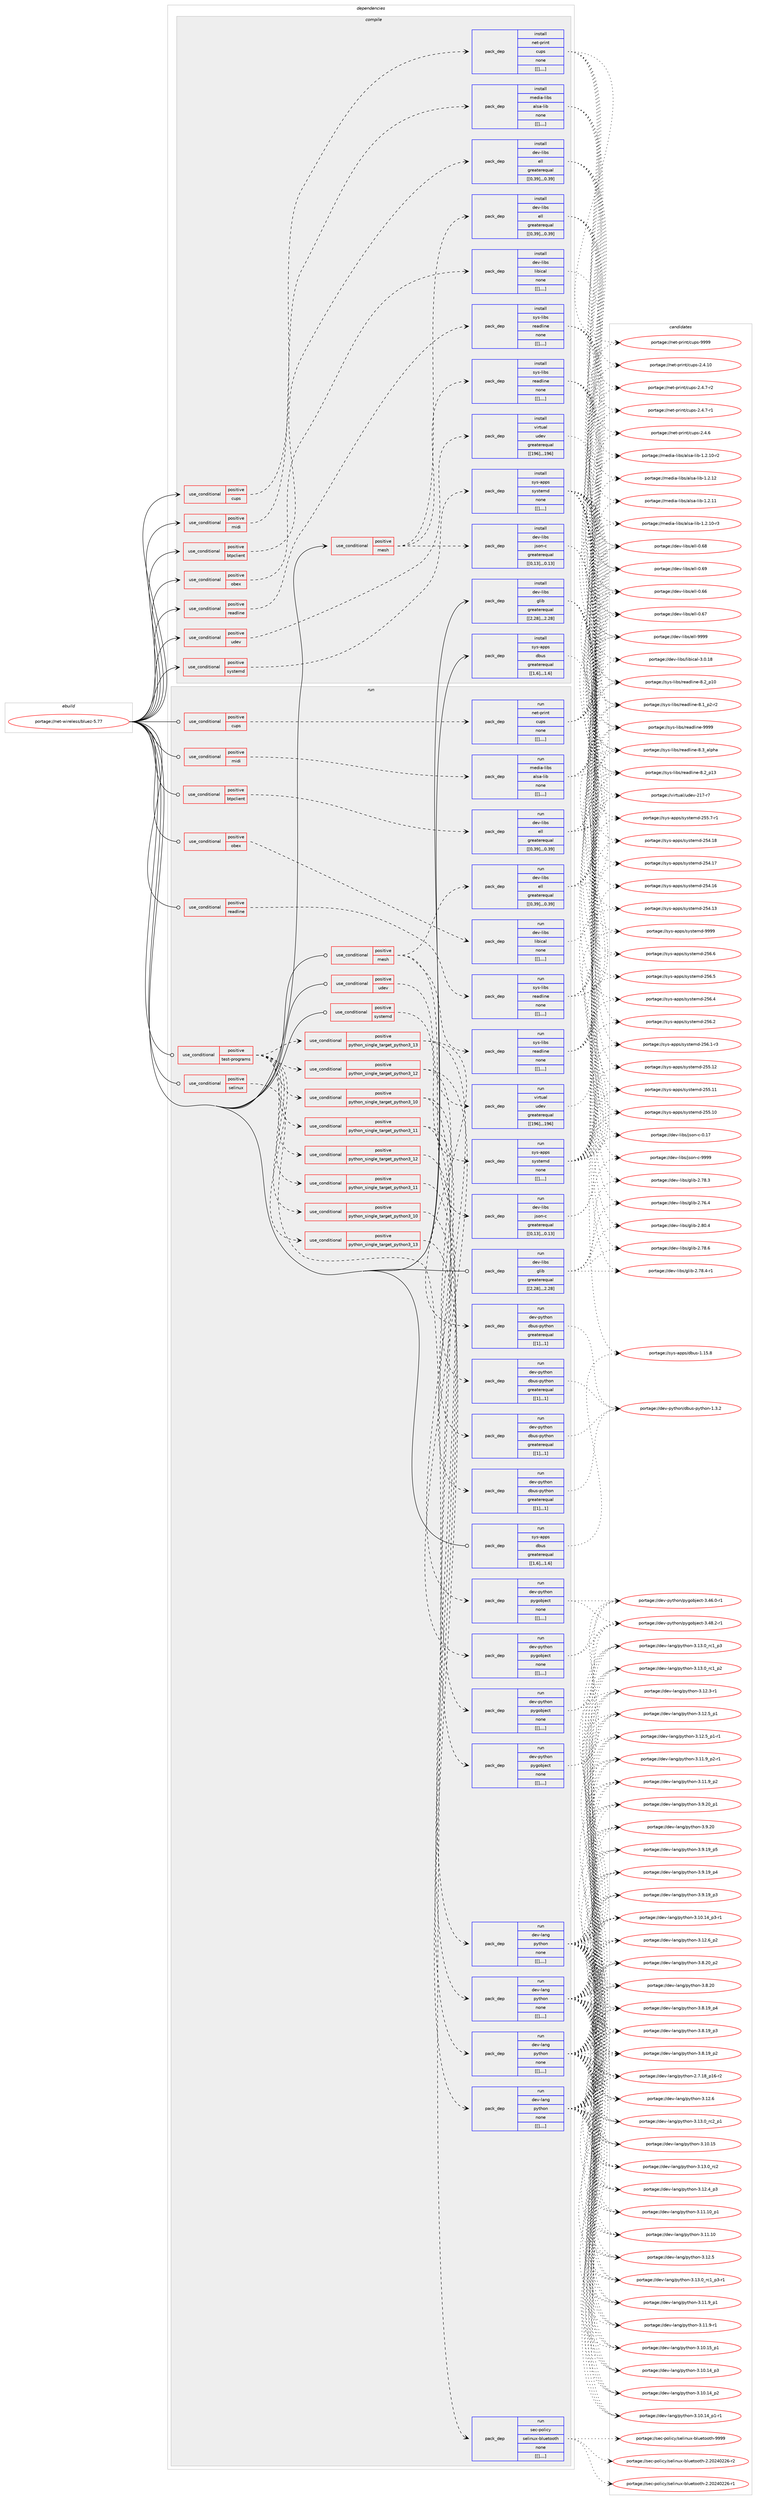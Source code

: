 digraph prolog {

# *************
# Graph options
# *************

newrank=true;
concentrate=true;
compound=true;
graph [rankdir=LR,fontname=Helvetica,fontsize=10,ranksep=1.5];#, ranksep=2.5, nodesep=0.2];
edge  [arrowhead=vee];
node  [fontname=Helvetica,fontsize=10];

# **********
# The ebuild
# **********

subgraph cluster_leftcol {
color=gray;
label=<<i>ebuild</i>>;
id [label="portage://net-wireless/bluez-5.77", color=red, width=4, href="../net-wireless/bluez-5.77.svg"];
}

# ****************
# The dependencies
# ****************

subgraph cluster_midcol {
color=gray;
label=<<i>dependencies</i>>;
subgraph cluster_compile {
fillcolor="#eeeeee";
style=filled;
label=<<i>compile</i>>;
subgraph cond106214 {
dependency397717 [label=<<TABLE BORDER="0" CELLBORDER="1" CELLSPACING="0" CELLPADDING="4"><TR><TD ROWSPAN="3" CELLPADDING="10">use_conditional</TD></TR><TR><TD>positive</TD></TR><TR><TD>btpclient</TD></TR></TABLE>>, shape=none, color=red];
subgraph pack288668 {
dependency397718 [label=<<TABLE BORDER="0" CELLBORDER="1" CELLSPACING="0" CELLPADDING="4" WIDTH="220"><TR><TD ROWSPAN="6" CELLPADDING="30">pack_dep</TD></TR><TR><TD WIDTH="110">install</TD></TR><TR><TD>dev-libs</TD></TR><TR><TD>ell</TD></TR><TR><TD>greaterequal</TD></TR><TR><TD>[[0,39],,,0.39]</TD></TR></TABLE>>, shape=none, color=blue];
}
dependency397717:e -> dependency397718:w [weight=20,style="dashed",arrowhead="vee"];
}
id:e -> dependency397717:w [weight=20,style="solid",arrowhead="vee"];
subgraph cond106215 {
dependency397719 [label=<<TABLE BORDER="0" CELLBORDER="1" CELLSPACING="0" CELLPADDING="4"><TR><TD ROWSPAN="3" CELLPADDING="10">use_conditional</TD></TR><TR><TD>positive</TD></TR><TR><TD>cups</TD></TR></TABLE>>, shape=none, color=red];
subgraph pack288669 {
dependency397720 [label=<<TABLE BORDER="0" CELLBORDER="1" CELLSPACING="0" CELLPADDING="4" WIDTH="220"><TR><TD ROWSPAN="6" CELLPADDING="30">pack_dep</TD></TR><TR><TD WIDTH="110">install</TD></TR><TR><TD>net-print</TD></TR><TR><TD>cups</TD></TR><TR><TD>none</TD></TR><TR><TD>[[],,,,]</TD></TR></TABLE>>, shape=none, color=blue];
}
dependency397719:e -> dependency397720:w [weight=20,style="dashed",arrowhead="vee"];
}
id:e -> dependency397719:w [weight=20,style="solid",arrowhead="vee"];
subgraph cond106216 {
dependency397721 [label=<<TABLE BORDER="0" CELLBORDER="1" CELLSPACING="0" CELLPADDING="4"><TR><TD ROWSPAN="3" CELLPADDING="10">use_conditional</TD></TR><TR><TD>positive</TD></TR><TR><TD>mesh</TD></TR></TABLE>>, shape=none, color=red];
subgraph pack288670 {
dependency397722 [label=<<TABLE BORDER="0" CELLBORDER="1" CELLSPACING="0" CELLPADDING="4" WIDTH="220"><TR><TD ROWSPAN="6" CELLPADDING="30">pack_dep</TD></TR><TR><TD WIDTH="110">install</TD></TR><TR><TD>dev-libs</TD></TR><TR><TD>ell</TD></TR><TR><TD>greaterequal</TD></TR><TR><TD>[[0,39],,,0.39]</TD></TR></TABLE>>, shape=none, color=blue];
}
dependency397721:e -> dependency397722:w [weight=20,style="dashed",arrowhead="vee"];
subgraph pack288671 {
dependency397723 [label=<<TABLE BORDER="0" CELLBORDER="1" CELLSPACING="0" CELLPADDING="4" WIDTH="220"><TR><TD ROWSPAN="6" CELLPADDING="30">pack_dep</TD></TR><TR><TD WIDTH="110">install</TD></TR><TR><TD>dev-libs</TD></TR><TR><TD>json-c</TD></TR><TR><TD>greaterequal</TD></TR><TR><TD>[[0,13],,,0.13]</TD></TR></TABLE>>, shape=none, color=blue];
}
dependency397721:e -> dependency397723:w [weight=20,style="dashed",arrowhead="vee"];
subgraph pack288672 {
dependency397724 [label=<<TABLE BORDER="0" CELLBORDER="1" CELLSPACING="0" CELLPADDING="4" WIDTH="220"><TR><TD ROWSPAN="6" CELLPADDING="30">pack_dep</TD></TR><TR><TD WIDTH="110">install</TD></TR><TR><TD>sys-libs</TD></TR><TR><TD>readline</TD></TR><TR><TD>none</TD></TR><TR><TD>[[],,,,]</TD></TR></TABLE>>, shape=none, color=blue];
}
dependency397721:e -> dependency397724:w [weight=20,style="dashed",arrowhead="vee"];
}
id:e -> dependency397721:w [weight=20,style="solid",arrowhead="vee"];
subgraph cond106217 {
dependency397725 [label=<<TABLE BORDER="0" CELLBORDER="1" CELLSPACING="0" CELLPADDING="4"><TR><TD ROWSPAN="3" CELLPADDING="10">use_conditional</TD></TR><TR><TD>positive</TD></TR><TR><TD>midi</TD></TR></TABLE>>, shape=none, color=red];
subgraph pack288673 {
dependency397726 [label=<<TABLE BORDER="0" CELLBORDER="1" CELLSPACING="0" CELLPADDING="4" WIDTH="220"><TR><TD ROWSPAN="6" CELLPADDING="30">pack_dep</TD></TR><TR><TD WIDTH="110">install</TD></TR><TR><TD>media-libs</TD></TR><TR><TD>alsa-lib</TD></TR><TR><TD>none</TD></TR><TR><TD>[[],,,,]</TD></TR></TABLE>>, shape=none, color=blue];
}
dependency397725:e -> dependency397726:w [weight=20,style="dashed",arrowhead="vee"];
}
id:e -> dependency397725:w [weight=20,style="solid",arrowhead="vee"];
subgraph cond106218 {
dependency397727 [label=<<TABLE BORDER="0" CELLBORDER="1" CELLSPACING="0" CELLPADDING="4"><TR><TD ROWSPAN="3" CELLPADDING="10">use_conditional</TD></TR><TR><TD>positive</TD></TR><TR><TD>obex</TD></TR></TABLE>>, shape=none, color=red];
subgraph pack288674 {
dependency397728 [label=<<TABLE BORDER="0" CELLBORDER="1" CELLSPACING="0" CELLPADDING="4" WIDTH="220"><TR><TD ROWSPAN="6" CELLPADDING="30">pack_dep</TD></TR><TR><TD WIDTH="110">install</TD></TR><TR><TD>dev-libs</TD></TR><TR><TD>libical</TD></TR><TR><TD>none</TD></TR><TR><TD>[[],,,,]</TD></TR></TABLE>>, shape=none, color=blue];
}
dependency397727:e -> dependency397728:w [weight=20,style="dashed",arrowhead="vee"];
}
id:e -> dependency397727:w [weight=20,style="solid",arrowhead="vee"];
subgraph cond106219 {
dependency397729 [label=<<TABLE BORDER="0" CELLBORDER="1" CELLSPACING="0" CELLPADDING="4"><TR><TD ROWSPAN="3" CELLPADDING="10">use_conditional</TD></TR><TR><TD>positive</TD></TR><TR><TD>readline</TD></TR></TABLE>>, shape=none, color=red];
subgraph pack288675 {
dependency397730 [label=<<TABLE BORDER="0" CELLBORDER="1" CELLSPACING="0" CELLPADDING="4" WIDTH="220"><TR><TD ROWSPAN="6" CELLPADDING="30">pack_dep</TD></TR><TR><TD WIDTH="110">install</TD></TR><TR><TD>sys-libs</TD></TR><TR><TD>readline</TD></TR><TR><TD>none</TD></TR><TR><TD>[[],,,,]</TD></TR></TABLE>>, shape=none, color=blue];
}
dependency397729:e -> dependency397730:w [weight=20,style="dashed",arrowhead="vee"];
}
id:e -> dependency397729:w [weight=20,style="solid",arrowhead="vee"];
subgraph cond106220 {
dependency397731 [label=<<TABLE BORDER="0" CELLBORDER="1" CELLSPACING="0" CELLPADDING="4"><TR><TD ROWSPAN="3" CELLPADDING="10">use_conditional</TD></TR><TR><TD>positive</TD></TR><TR><TD>systemd</TD></TR></TABLE>>, shape=none, color=red];
subgraph pack288676 {
dependency397732 [label=<<TABLE BORDER="0" CELLBORDER="1" CELLSPACING="0" CELLPADDING="4" WIDTH="220"><TR><TD ROWSPAN="6" CELLPADDING="30">pack_dep</TD></TR><TR><TD WIDTH="110">install</TD></TR><TR><TD>sys-apps</TD></TR><TR><TD>systemd</TD></TR><TR><TD>none</TD></TR><TR><TD>[[],,,,]</TD></TR></TABLE>>, shape=none, color=blue];
}
dependency397731:e -> dependency397732:w [weight=20,style="dashed",arrowhead="vee"];
}
id:e -> dependency397731:w [weight=20,style="solid",arrowhead="vee"];
subgraph cond106221 {
dependency397733 [label=<<TABLE BORDER="0" CELLBORDER="1" CELLSPACING="0" CELLPADDING="4"><TR><TD ROWSPAN="3" CELLPADDING="10">use_conditional</TD></TR><TR><TD>positive</TD></TR><TR><TD>udev</TD></TR></TABLE>>, shape=none, color=red];
subgraph pack288677 {
dependency397734 [label=<<TABLE BORDER="0" CELLBORDER="1" CELLSPACING="0" CELLPADDING="4" WIDTH="220"><TR><TD ROWSPAN="6" CELLPADDING="30">pack_dep</TD></TR><TR><TD WIDTH="110">install</TD></TR><TR><TD>virtual</TD></TR><TR><TD>udev</TD></TR><TR><TD>greaterequal</TD></TR><TR><TD>[[196],,,196]</TD></TR></TABLE>>, shape=none, color=blue];
}
dependency397733:e -> dependency397734:w [weight=20,style="dashed",arrowhead="vee"];
}
id:e -> dependency397733:w [weight=20,style="solid",arrowhead="vee"];
subgraph pack288678 {
dependency397735 [label=<<TABLE BORDER="0" CELLBORDER="1" CELLSPACING="0" CELLPADDING="4" WIDTH="220"><TR><TD ROWSPAN="6" CELLPADDING="30">pack_dep</TD></TR><TR><TD WIDTH="110">install</TD></TR><TR><TD>dev-libs</TD></TR><TR><TD>glib</TD></TR><TR><TD>greaterequal</TD></TR><TR><TD>[[2,28],,,2.28]</TD></TR></TABLE>>, shape=none, color=blue];
}
id:e -> dependency397735:w [weight=20,style="solid",arrowhead="vee"];
subgraph pack288679 {
dependency397736 [label=<<TABLE BORDER="0" CELLBORDER="1" CELLSPACING="0" CELLPADDING="4" WIDTH="220"><TR><TD ROWSPAN="6" CELLPADDING="30">pack_dep</TD></TR><TR><TD WIDTH="110">install</TD></TR><TR><TD>sys-apps</TD></TR><TR><TD>dbus</TD></TR><TR><TD>greaterequal</TD></TR><TR><TD>[[1,6],,,1.6]</TD></TR></TABLE>>, shape=none, color=blue];
}
id:e -> dependency397736:w [weight=20,style="solid",arrowhead="vee"];
}
subgraph cluster_compileandrun {
fillcolor="#eeeeee";
style=filled;
label=<<i>compile and run</i>>;
}
subgraph cluster_run {
fillcolor="#eeeeee";
style=filled;
label=<<i>run</i>>;
subgraph cond106222 {
dependency397737 [label=<<TABLE BORDER="0" CELLBORDER="1" CELLSPACING="0" CELLPADDING="4"><TR><TD ROWSPAN="3" CELLPADDING="10">use_conditional</TD></TR><TR><TD>positive</TD></TR><TR><TD>btpclient</TD></TR></TABLE>>, shape=none, color=red];
subgraph pack288680 {
dependency397738 [label=<<TABLE BORDER="0" CELLBORDER="1" CELLSPACING="0" CELLPADDING="4" WIDTH="220"><TR><TD ROWSPAN="6" CELLPADDING="30">pack_dep</TD></TR><TR><TD WIDTH="110">run</TD></TR><TR><TD>dev-libs</TD></TR><TR><TD>ell</TD></TR><TR><TD>greaterequal</TD></TR><TR><TD>[[0,39],,,0.39]</TD></TR></TABLE>>, shape=none, color=blue];
}
dependency397737:e -> dependency397738:w [weight=20,style="dashed",arrowhead="vee"];
}
id:e -> dependency397737:w [weight=20,style="solid",arrowhead="odot"];
subgraph cond106223 {
dependency397739 [label=<<TABLE BORDER="0" CELLBORDER="1" CELLSPACING="0" CELLPADDING="4"><TR><TD ROWSPAN="3" CELLPADDING="10">use_conditional</TD></TR><TR><TD>positive</TD></TR><TR><TD>cups</TD></TR></TABLE>>, shape=none, color=red];
subgraph pack288681 {
dependency397740 [label=<<TABLE BORDER="0" CELLBORDER="1" CELLSPACING="0" CELLPADDING="4" WIDTH="220"><TR><TD ROWSPAN="6" CELLPADDING="30">pack_dep</TD></TR><TR><TD WIDTH="110">run</TD></TR><TR><TD>net-print</TD></TR><TR><TD>cups</TD></TR><TR><TD>none</TD></TR><TR><TD>[[],,,,]</TD></TR></TABLE>>, shape=none, color=blue];
}
dependency397739:e -> dependency397740:w [weight=20,style="dashed",arrowhead="vee"];
}
id:e -> dependency397739:w [weight=20,style="solid",arrowhead="odot"];
subgraph cond106224 {
dependency397741 [label=<<TABLE BORDER="0" CELLBORDER="1" CELLSPACING="0" CELLPADDING="4"><TR><TD ROWSPAN="3" CELLPADDING="10">use_conditional</TD></TR><TR><TD>positive</TD></TR><TR><TD>mesh</TD></TR></TABLE>>, shape=none, color=red];
subgraph pack288682 {
dependency397742 [label=<<TABLE BORDER="0" CELLBORDER="1" CELLSPACING="0" CELLPADDING="4" WIDTH="220"><TR><TD ROWSPAN="6" CELLPADDING="30">pack_dep</TD></TR><TR><TD WIDTH="110">run</TD></TR><TR><TD>dev-libs</TD></TR><TR><TD>ell</TD></TR><TR><TD>greaterequal</TD></TR><TR><TD>[[0,39],,,0.39]</TD></TR></TABLE>>, shape=none, color=blue];
}
dependency397741:e -> dependency397742:w [weight=20,style="dashed",arrowhead="vee"];
subgraph pack288683 {
dependency397743 [label=<<TABLE BORDER="0" CELLBORDER="1" CELLSPACING="0" CELLPADDING="4" WIDTH="220"><TR><TD ROWSPAN="6" CELLPADDING="30">pack_dep</TD></TR><TR><TD WIDTH="110">run</TD></TR><TR><TD>dev-libs</TD></TR><TR><TD>json-c</TD></TR><TR><TD>greaterequal</TD></TR><TR><TD>[[0,13],,,0.13]</TD></TR></TABLE>>, shape=none, color=blue];
}
dependency397741:e -> dependency397743:w [weight=20,style="dashed",arrowhead="vee"];
subgraph pack288684 {
dependency397744 [label=<<TABLE BORDER="0" CELLBORDER="1" CELLSPACING="0" CELLPADDING="4" WIDTH="220"><TR><TD ROWSPAN="6" CELLPADDING="30">pack_dep</TD></TR><TR><TD WIDTH="110">run</TD></TR><TR><TD>sys-libs</TD></TR><TR><TD>readline</TD></TR><TR><TD>none</TD></TR><TR><TD>[[],,,,]</TD></TR></TABLE>>, shape=none, color=blue];
}
dependency397741:e -> dependency397744:w [weight=20,style="dashed",arrowhead="vee"];
}
id:e -> dependency397741:w [weight=20,style="solid",arrowhead="odot"];
subgraph cond106225 {
dependency397745 [label=<<TABLE BORDER="0" CELLBORDER="1" CELLSPACING="0" CELLPADDING="4"><TR><TD ROWSPAN="3" CELLPADDING="10">use_conditional</TD></TR><TR><TD>positive</TD></TR><TR><TD>midi</TD></TR></TABLE>>, shape=none, color=red];
subgraph pack288685 {
dependency397746 [label=<<TABLE BORDER="0" CELLBORDER="1" CELLSPACING="0" CELLPADDING="4" WIDTH="220"><TR><TD ROWSPAN="6" CELLPADDING="30">pack_dep</TD></TR><TR><TD WIDTH="110">run</TD></TR><TR><TD>media-libs</TD></TR><TR><TD>alsa-lib</TD></TR><TR><TD>none</TD></TR><TR><TD>[[],,,,]</TD></TR></TABLE>>, shape=none, color=blue];
}
dependency397745:e -> dependency397746:w [weight=20,style="dashed",arrowhead="vee"];
}
id:e -> dependency397745:w [weight=20,style="solid",arrowhead="odot"];
subgraph cond106226 {
dependency397747 [label=<<TABLE BORDER="0" CELLBORDER="1" CELLSPACING="0" CELLPADDING="4"><TR><TD ROWSPAN="3" CELLPADDING="10">use_conditional</TD></TR><TR><TD>positive</TD></TR><TR><TD>obex</TD></TR></TABLE>>, shape=none, color=red];
subgraph pack288686 {
dependency397748 [label=<<TABLE BORDER="0" CELLBORDER="1" CELLSPACING="0" CELLPADDING="4" WIDTH="220"><TR><TD ROWSPAN="6" CELLPADDING="30">pack_dep</TD></TR><TR><TD WIDTH="110">run</TD></TR><TR><TD>dev-libs</TD></TR><TR><TD>libical</TD></TR><TR><TD>none</TD></TR><TR><TD>[[],,,,]</TD></TR></TABLE>>, shape=none, color=blue];
}
dependency397747:e -> dependency397748:w [weight=20,style="dashed",arrowhead="vee"];
}
id:e -> dependency397747:w [weight=20,style="solid",arrowhead="odot"];
subgraph cond106227 {
dependency397749 [label=<<TABLE BORDER="0" CELLBORDER="1" CELLSPACING="0" CELLPADDING="4"><TR><TD ROWSPAN="3" CELLPADDING="10">use_conditional</TD></TR><TR><TD>positive</TD></TR><TR><TD>readline</TD></TR></TABLE>>, shape=none, color=red];
subgraph pack288687 {
dependency397750 [label=<<TABLE BORDER="0" CELLBORDER="1" CELLSPACING="0" CELLPADDING="4" WIDTH="220"><TR><TD ROWSPAN="6" CELLPADDING="30">pack_dep</TD></TR><TR><TD WIDTH="110">run</TD></TR><TR><TD>sys-libs</TD></TR><TR><TD>readline</TD></TR><TR><TD>none</TD></TR><TR><TD>[[],,,,]</TD></TR></TABLE>>, shape=none, color=blue];
}
dependency397749:e -> dependency397750:w [weight=20,style="dashed",arrowhead="vee"];
}
id:e -> dependency397749:w [weight=20,style="solid",arrowhead="odot"];
subgraph cond106228 {
dependency397751 [label=<<TABLE BORDER="0" CELLBORDER="1" CELLSPACING="0" CELLPADDING="4"><TR><TD ROWSPAN="3" CELLPADDING="10">use_conditional</TD></TR><TR><TD>positive</TD></TR><TR><TD>selinux</TD></TR></TABLE>>, shape=none, color=red];
subgraph pack288688 {
dependency397752 [label=<<TABLE BORDER="0" CELLBORDER="1" CELLSPACING="0" CELLPADDING="4" WIDTH="220"><TR><TD ROWSPAN="6" CELLPADDING="30">pack_dep</TD></TR><TR><TD WIDTH="110">run</TD></TR><TR><TD>sec-policy</TD></TR><TR><TD>selinux-bluetooth</TD></TR><TR><TD>none</TD></TR><TR><TD>[[],,,,]</TD></TR></TABLE>>, shape=none, color=blue];
}
dependency397751:e -> dependency397752:w [weight=20,style="dashed",arrowhead="vee"];
}
id:e -> dependency397751:w [weight=20,style="solid",arrowhead="odot"];
subgraph cond106229 {
dependency397753 [label=<<TABLE BORDER="0" CELLBORDER="1" CELLSPACING="0" CELLPADDING="4"><TR><TD ROWSPAN="3" CELLPADDING="10">use_conditional</TD></TR><TR><TD>positive</TD></TR><TR><TD>systemd</TD></TR></TABLE>>, shape=none, color=red];
subgraph pack288689 {
dependency397754 [label=<<TABLE BORDER="0" CELLBORDER="1" CELLSPACING="0" CELLPADDING="4" WIDTH="220"><TR><TD ROWSPAN="6" CELLPADDING="30">pack_dep</TD></TR><TR><TD WIDTH="110">run</TD></TR><TR><TD>sys-apps</TD></TR><TR><TD>systemd</TD></TR><TR><TD>none</TD></TR><TR><TD>[[],,,,]</TD></TR></TABLE>>, shape=none, color=blue];
}
dependency397753:e -> dependency397754:w [weight=20,style="dashed",arrowhead="vee"];
}
id:e -> dependency397753:w [weight=20,style="solid",arrowhead="odot"];
subgraph cond106230 {
dependency397755 [label=<<TABLE BORDER="0" CELLBORDER="1" CELLSPACING="0" CELLPADDING="4"><TR><TD ROWSPAN="3" CELLPADDING="10">use_conditional</TD></TR><TR><TD>positive</TD></TR><TR><TD>test-programs</TD></TR></TABLE>>, shape=none, color=red];
subgraph cond106231 {
dependency397756 [label=<<TABLE BORDER="0" CELLBORDER="1" CELLSPACING="0" CELLPADDING="4"><TR><TD ROWSPAN="3" CELLPADDING="10">use_conditional</TD></TR><TR><TD>positive</TD></TR><TR><TD>python_single_target_python3_10</TD></TR></TABLE>>, shape=none, color=red];
subgraph pack288690 {
dependency397757 [label=<<TABLE BORDER="0" CELLBORDER="1" CELLSPACING="0" CELLPADDING="4" WIDTH="220"><TR><TD ROWSPAN="6" CELLPADDING="30">pack_dep</TD></TR><TR><TD WIDTH="110">run</TD></TR><TR><TD>dev-lang</TD></TR><TR><TD>python</TD></TR><TR><TD>none</TD></TR><TR><TD>[[],,,,]</TD></TR></TABLE>>, shape=none, color=blue];
}
dependency397756:e -> dependency397757:w [weight=20,style="dashed",arrowhead="vee"];
}
dependency397755:e -> dependency397756:w [weight=20,style="dashed",arrowhead="vee"];
subgraph cond106232 {
dependency397758 [label=<<TABLE BORDER="0" CELLBORDER="1" CELLSPACING="0" CELLPADDING="4"><TR><TD ROWSPAN="3" CELLPADDING="10">use_conditional</TD></TR><TR><TD>positive</TD></TR><TR><TD>python_single_target_python3_11</TD></TR></TABLE>>, shape=none, color=red];
subgraph pack288691 {
dependency397759 [label=<<TABLE BORDER="0" CELLBORDER="1" CELLSPACING="0" CELLPADDING="4" WIDTH="220"><TR><TD ROWSPAN="6" CELLPADDING="30">pack_dep</TD></TR><TR><TD WIDTH="110">run</TD></TR><TR><TD>dev-lang</TD></TR><TR><TD>python</TD></TR><TR><TD>none</TD></TR><TR><TD>[[],,,,]</TD></TR></TABLE>>, shape=none, color=blue];
}
dependency397758:e -> dependency397759:w [weight=20,style="dashed",arrowhead="vee"];
}
dependency397755:e -> dependency397758:w [weight=20,style="dashed",arrowhead="vee"];
subgraph cond106233 {
dependency397760 [label=<<TABLE BORDER="0" CELLBORDER="1" CELLSPACING="0" CELLPADDING="4"><TR><TD ROWSPAN="3" CELLPADDING="10">use_conditional</TD></TR><TR><TD>positive</TD></TR><TR><TD>python_single_target_python3_12</TD></TR></TABLE>>, shape=none, color=red];
subgraph pack288692 {
dependency397761 [label=<<TABLE BORDER="0" CELLBORDER="1" CELLSPACING="0" CELLPADDING="4" WIDTH="220"><TR><TD ROWSPAN="6" CELLPADDING="30">pack_dep</TD></TR><TR><TD WIDTH="110">run</TD></TR><TR><TD>dev-lang</TD></TR><TR><TD>python</TD></TR><TR><TD>none</TD></TR><TR><TD>[[],,,,]</TD></TR></TABLE>>, shape=none, color=blue];
}
dependency397760:e -> dependency397761:w [weight=20,style="dashed",arrowhead="vee"];
}
dependency397755:e -> dependency397760:w [weight=20,style="dashed",arrowhead="vee"];
subgraph cond106234 {
dependency397762 [label=<<TABLE BORDER="0" CELLBORDER="1" CELLSPACING="0" CELLPADDING="4"><TR><TD ROWSPAN="3" CELLPADDING="10">use_conditional</TD></TR><TR><TD>positive</TD></TR><TR><TD>python_single_target_python3_13</TD></TR></TABLE>>, shape=none, color=red];
subgraph pack288693 {
dependency397763 [label=<<TABLE BORDER="0" CELLBORDER="1" CELLSPACING="0" CELLPADDING="4" WIDTH="220"><TR><TD ROWSPAN="6" CELLPADDING="30">pack_dep</TD></TR><TR><TD WIDTH="110">run</TD></TR><TR><TD>dev-lang</TD></TR><TR><TD>python</TD></TR><TR><TD>none</TD></TR><TR><TD>[[],,,,]</TD></TR></TABLE>>, shape=none, color=blue];
}
dependency397762:e -> dependency397763:w [weight=20,style="dashed",arrowhead="vee"];
}
dependency397755:e -> dependency397762:w [weight=20,style="dashed",arrowhead="vee"];
subgraph cond106235 {
dependency397764 [label=<<TABLE BORDER="0" CELLBORDER="1" CELLSPACING="0" CELLPADDING="4"><TR><TD ROWSPAN="3" CELLPADDING="10">use_conditional</TD></TR><TR><TD>positive</TD></TR><TR><TD>python_single_target_python3_10</TD></TR></TABLE>>, shape=none, color=red];
subgraph pack288694 {
dependency397765 [label=<<TABLE BORDER="0" CELLBORDER="1" CELLSPACING="0" CELLPADDING="4" WIDTH="220"><TR><TD ROWSPAN="6" CELLPADDING="30">pack_dep</TD></TR><TR><TD WIDTH="110">run</TD></TR><TR><TD>dev-python</TD></TR><TR><TD>dbus-python</TD></TR><TR><TD>greaterequal</TD></TR><TR><TD>[[1],,,1]</TD></TR></TABLE>>, shape=none, color=blue];
}
dependency397764:e -> dependency397765:w [weight=20,style="dashed",arrowhead="vee"];
subgraph pack288695 {
dependency397766 [label=<<TABLE BORDER="0" CELLBORDER="1" CELLSPACING="0" CELLPADDING="4" WIDTH="220"><TR><TD ROWSPAN="6" CELLPADDING="30">pack_dep</TD></TR><TR><TD WIDTH="110">run</TD></TR><TR><TD>dev-python</TD></TR><TR><TD>pygobject</TD></TR><TR><TD>none</TD></TR><TR><TD>[[],,,,]</TD></TR></TABLE>>, shape=none, color=blue];
}
dependency397764:e -> dependency397766:w [weight=20,style="dashed",arrowhead="vee"];
}
dependency397755:e -> dependency397764:w [weight=20,style="dashed",arrowhead="vee"];
subgraph cond106236 {
dependency397767 [label=<<TABLE BORDER="0" CELLBORDER="1" CELLSPACING="0" CELLPADDING="4"><TR><TD ROWSPAN="3" CELLPADDING="10">use_conditional</TD></TR><TR><TD>positive</TD></TR><TR><TD>python_single_target_python3_11</TD></TR></TABLE>>, shape=none, color=red];
subgraph pack288696 {
dependency397768 [label=<<TABLE BORDER="0" CELLBORDER="1" CELLSPACING="0" CELLPADDING="4" WIDTH="220"><TR><TD ROWSPAN="6" CELLPADDING="30">pack_dep</TD></TR><TR><TD WIDTH="110">run</TD></TR><TR><TD>dev-python</TD></TR><TR><TD>dbus-python</TD></TR><TR><TD>greaterequal</TD></TR><TR><TD>[[1],,,1]</TD></TR></TABLE>>, shape=none, color=blue];
}
dependency397767:e -> dependency397768:w [weight=20,style="dashed",arrowhead="vee"];
subgraph pack288697 {
dependency397769 [label=<<TABLE BORDER="0" CELLBORDER="1" CELLSPACING="0" CELLPADDING="4" WIDTH="220"><TR><TD ROWSPAN="6" CELLPADDING="30">pack_dep</TD></TR><TR><TD WIDTH="110">run</TD></TR><TR><TD>dev-python</TD></TR><TR><TD>pygobject</TD></TR><TR><TD>none</TD></TR><TR><TD>[[],,,,]</TD></TR></TABLE>>, shape=none, color=blue];
}
dependency397767:e -> dependency397769:w [weight=20,style="dashed",arrowhead="vee"];
}
dependency397755:e -> dependency397767:w [weight=20,style="dashed",arrowhead="vee"];
subgraph cond106237 {
dependency397770 [label=<<TABLE BORDER="0" CELLBORDER="1" CELLSPACING="0" CELLPADDING="4"><TR><TD ROWSPAN="3" CELLPADDING="10">use_conditional</TD></TR><TR><TD>positive</TD></TR><TR><TD>python_single_target_python3_12</TD></TR></TABLE>>, shape=none, color=red];
subgraph pack288698 {
dependency397771 [label=<<TABLE BORDER="0" CELLBORDER="1" CELLSPACING="0" CELLPADDING="4" WIDTH="220"><TR><TD ROWSPAN="6" CELLPADDING="30">pack_dep</TD></TR><TR><TD WIDTH="110">run</TD></TR><TR><TD>dev-python</TD></TR><TR><TD>dbus-python</TD></TR><TR><TD>greaterequal</TD></TR><TR><TD>[[1],,,1]</TD></TR></TABLE>>, shape=none, color=blue];
}
dependency397770:e -> dependency397771:w [weight=20,style="dashed",arrowhead="vee"];
subgraph pack288699 {
dependency397772 [label=<<TABLE BORDER="0" CELLBORDER="1" CELLSPACING="0" CELLPADDING="4" WIDTH="220"><TR><TD ROWSPAN="6" CELLPADDING="30">pack_dep</TD></TR><TR><TD WIDTH="110">run</TD></TR><TR><TD>dev-python</TD></TR><TR><TD>pygobject</TD></TR><TR><TD>none</TD></TR><TR><TD>[[],,,,]</TD></TR></TABLE>>, shape=none, color=blue];
}
dependency397770:e -> dependency397772:w [weight=20,style="dashed",arrowhead="vee"];
}
dependency397755:e -> dependency397770:w [weight=20,style="dashed",arrowhead="vee"];
subgraph cond106238 {
dependency397773 [label=<<TABLE BORDER="0" CELLBORDER="1" CELLSPACING="0" CELLPADDING="4"><TR><TD ROWSPAN="3" CELLPADDING="10">use_conditional</TD></TR><TR><TD>positive</TD></TR><TR><TD>python_single_target_python3_13</TD></TR></TABLE>>, shape=none, color=red];
subgraph pack288700 {
dependency397774 [label=<<TABLE BORDER="0" CELLBORDER="1" CELLSPACING="0" CELLPADDING="4" WIDTH="220"><TR><TD ROWSPAN="6" CELLPADDING="30">pack_dep</TD></TR><TR><TD WIDTH="110">run</TD></TR><TR><TD>dev-python</TD></TR><TR><TD>dbus-python</TD></TR><TR><TD>greaterequal</TD></TR><TR><TD>[[1],,,1]</TD></TR></TABLE>>, shape=none, color=blue];
}
dependency397773:e -> dependency397774:w [weight=20,style="dashed",arrowhead="vee"];
subgraph pack288701 {
dependency397775 [label=<<TABLE BORDER="0" CELLBORDER="1" CELLSPACING="0" CELLPADDING="4" WIDTH="220"><TR><TD ROWSPAN="6" CELLPADDING="30">pack_dep</TD></TR><TR><TD WIDTH="110">run</TD></TR><TR><TD>dev-python</TD></TR><TR><TD>pygobject</TD></TR><TR><TD>none</TD></TR><TR><TD>[[],,,,]</TD></TR></TABLE>>, shape=none, color=blue];
}
dependency397773:e -> dependency397775:w [weight=20,style="dashed",arrowhead="vee"];
}
dependency397755:e -> dependency397773:w [weight=20,style="dashed",arrowhead="vee"];
}
id:e -> dependency397755:w [weight=20,style="solid",arrowhead="odot"];
subgraph cond106239 {
dependency397776 [label=<<TABLE BORDER="0" CELLBORDER="1" CELLSPACING="0" CELLPADDING="4"><TR><TD ROWSPAN="3" CELLPADDING="10">use_conditional</TD></TR><TR><TD>positive</TD></TR><TR><TD>udev</TD></TR></TABLE>>, shape=none, color=red];
subgraph pack288702 {
dependency397777 [label=<<TABLE BORDER="0" CELLBORDER="1" CELLSPACING="0" CELLPADDING="4" WIDTH="220"><TR><TD ROWSPAN="6" CELLPADDING="30">pack_dep</TD></TR><TR><TD WIDTH="110">run</TD></TR><TR><TD>virtual</TD></TR><TR><TD>udev</TD></TR><TR><TD>greaterequal</TD></TR><TR><TD>[[196],,,196]</TD></TR></TABLE>>, shape=none, color=blue];
}
dependency397776:e -> dependency397777:w [weight=20,style="dashed",arrowhead="vee"];
}
id:e -> dependency397776:w [weight=20,style="solid",arrowhead="odot"];
subgraph pack288703 {
dependency397778 [label=<<TABLE BORDER="0" CELLBORDER="1" CELLSPACING="0" CELLPADDING="4" WIDTH="220"><TR><TD ROWSPAN="6" CELLPADDING="30">pack_dep</TD></TR><TR><TD WIDTH="110">run</TD></TR><TR><TD>dev-libs</TD></TR><TR><TD>glib</TD></TR><TR><TD>greaterequal</TD></TR><TR><TD>[[2,28],,,2.28]</TD></TR></TABLE>>, shape=none, color=blue];
}
id:e -> dependency397778:w [weight=20,style="solid",arrowhead="odot"];
subgraph pack288704 {
dependency397779 [label=<<TABLE BORDER="0" CELLBORDER="1" CELLSPACING="0" CELLPADDING="4" WIDTH="220"><TR><TD ROWSPAN="6" CELLPADDING="30">pack_dep</TD></TR><TR><TD WIDTH="110">run</TD></TR><TR><TD>sys-apps</TD></TR><TR><TD>dbus</TD></TR><TR><TD>greaterequal</TD></TR><TR><TD>[[1,6],,,1.6]</TD></TR></TABLE>>, shape=none, color=blue];
}
id:e -> dependency397779:w [weight=20,style="solid",arrowhead="odot"];
}
}

# **************
# The candidates
# **************

subgraph cluster_choices {
rank=same;
color=gray;
label=<<i>candidates</i>>;

subgraph choice288668 {
color=black;
nodesep=1;
choice1001011184510810598115471011081084557575757 [label="portage://dev-libs/ell-9999", color=red, width=4,href="../dev-libs/ell-9999.svg"];
choice1001011184510810598115471011081084548465457 [label="portage://dev-libs/ell-0.69", color=red, width=4,href="../dev-libs/ell-0.69.svg"];
choice1001011184510810598115471011081084548465456 [label="portage://dev-libs/ell-0.68", color=red, width=4,href="../dev-libs/ell-0.68.svg"];
choice1001011184510810598115471011081084548465455 [label="portage://dev-libs/ell-0.67", color=red, width=4,href="../dev-libs/ell-0.67.svg"];
choice1001011184510810598115471011081084548465454 [label="portage://dev-libs/ell-0.66", color=red, width=4,href="../dev-libs/ell-0.66.svg"];
dependency397718:e -> choice1001011184510810598115471011081084557575757:w [style=dotted,weight="100"];
dependency397718:e -> choice1001011184510810598115471011081084548465457:w [style=dotted,weight="100"];
dependency397718:e -> choice1001011184510810598115471011081084548465456:w [style=dotted,weight="100"];
dependency397718:e -> choice1001011184510810598115471011081084548465455:w [style=dotted,weight="100"];
dependency397718:e -> choice1001011184510810598115471011081084548465454:w [style=dotted,weight="100"];
}
subgraph choice288669 {
color=black;
nodesep=1;
choice1101011164511211410511011647991171121154557575757 [label="portage://net-print/cups-9999", color=red, width=4,href="../net-print/cups-9999.svg"];
choice11010111645112114105110116479911711211545504652464948 [label="portage://net-print/cups-2.4.10", color=red, width=4,href="../net-print/cups-2.4.10.svg"];
choice1101011164511211410511011647991171121154550465246554511450 [label="portage://net-print/cups-2.4.7-r2", color=red, width=4,href="../net-print/cups-2.4.7-r2.svg"];
choice1101011164511211410511011647991171121154550465246554511449 [label="portage://net-print/cups-2.4.7-r1", color=red, width=4,href="../net-print/cups-2.4.7-r1.svg"];
choice110101116451121141051101164799117112115455046524654 [label="portage://net-print/cups-2.4.6", color=red, width=4,href="../net-print/cups-2.4.6.svg"];
dependency397720:e -> choice1101011164511211410511011647991171121154557575757:w [style=dotted,weight="100"];
dependency397720:e -> choice11010111645112114105110116479911711211545504652464948:w [style=dotted,weight="100"];
dependency397720:e -> choice1101011164511211410511011647991171121154550465246554511450:w [style=dotted,weight="100"];
dependency397720:e -> choice1101011164511211410511011647991171121154550465246554511449:w [style=dotted,weight="100"];
dependency397720:e -> choice110101116451121141051101164799117112115455046524654:w [style=dotted,weight="100"];
}
subgraph choice288670 {
color=black;
nodesep=1;
choice1001011184510810598115471011081084557575757 [label="portage://dev-libs/ell-9999", color=red, width=4,href="../dev-libs/ell-9999.svg"];
choice1001011184510810598115471011081084548465457 [label="portage://dev-libs/ell-0.69", color=red, width=4,href="../dev-libs/ell-0.69.svg"];
choice1001011184510810598115471011081084548465456 [label="portage://dev-libs/ell-0.68", color=red, width=4,href="../dev-libs/ell-0.68.svg"];
choice1001011184510810598115471011081084548465455 [label="portage://dev-libs/ell-0.67", color=red, width=4,href="../dev-libs/ell-0.67.svg"];
choice1001011184510810598115471011081084548465454 [label="portage://dev-libs/ell-0.66", color=red, width=4,href="../dev-libs/ell-0.66.svg"];
dependency397722:e -> choice1001011184510810598115471011081084557575757:w [style=dotted,weight="100"];
dependency397722:e -> choice1001011184510810598115471011081084548465457:w [style=dotted,weight="100"];
dependency397722:e -> choice1001011184510810598115471011081084548465456:w [style=dotted,weight="100"];
dependency397722:e -> choice1001011184510810598115471011081084548465455:w [style=dotted,weight="100"];
dependency397722:e -> choice1001011184510810598115471011081084548465454:w [style=dotted,weight="100"];
}
subgraph choice288671 {
color=black;
nodesep=1;
choice10010111845108105981154710611511111045994557575757 [label="portage://dev-libs/json-c-9999", color=red, width=4,href="../dev-libs/json-c-9999.svg"];
choice10010111845108105981154710611511111045994548464955 [label="portage://dev-libs/json-c-0.17", color=red, width=4,href="../dev-libs/json-c-0.17.svg"];
dependency397723:e -> choice10010111845108105981154710611511111045994557575757:w [style=dotted,weight="100"];
dependency397723:e -> choice10010111845108105981154710611511111045994548464955:w [style=dotted,weight="100"];
}
subgraph choice288672 {
color=black;
nodesep=1;
choice115121115451081059811547114101971001081051101014557575757 [label="portage://sys-libs/readline-9999", color=red, width=4,href="../sys-libs/readline-9999.svg"];
choice1151211154510810598115471141019710010810511010145564651959710811210497 [label="portage://sys-libs/readline-8.3_alpha", color=red, width=4,href="../sys-libs/readline-8.3_alpha.svg"];
choice1151211154510810598115471141019710010810511010145564650951124951 [label="portage://sys-libs/readline-8.2_p13", color=red, width=4,href="../sys-libs/readline-8.2_p13.svg"];
choice1151211154510810598115471141019710010810511010145564650951124948 [label="portage://sys-libs/readline-8.2_p10", color=red, width=4,href="../sys-libs/readline-8.2_p10.svg"];
choice115121115451081059811547114101971001081051101014556464995112504511450 [label="portage://sys-libs/readline-8.1_p2-r2", color=red, width=4,href="../sys-libs/readline-8.1_p2-r2.svg"];
dependency397724:e -> choice115121115451081059811547114101971001081051101014557575757:w [style=dotted,weight="100"];
dependency397724:e -> choice1151211154510810598115471141019710010810511010145564651959710811210497:w [style=dotted,weight="100"];
dependency397724:e -> choice1151211154510810598115471141019710010810511010145564650951124951:w [style=dotted,weight="100"];
dependency397724:e -> choice1151211154510810598115471141019710010810511010145564650951124948:w [style=dotted,weight="100"];
dependency397724:e -> choice115121115451081059811547114101971001081051101014556464995112504511450:w [style=dotted,weight="100"];
}
subgraph choice288673 {
color=black;
nodesep=1;
choice109101100105974510810598115479710811597451081059845494650464950 [label="portage://media-libs/alsa-lib-1.2.12", color=red, width=4,href="../media-libs/alsa-lib-1.2.12.svg"];
choice109101100105974510810598115479710811597451081059845494650464949 [label="portage://media-libs/alsa-lib-1.2.11", color=red, width=4,href="../media-libs/alsa-lib-1.2.11.svg"];
choice1091011001059745108105981154797108115974510810598454946504649484511451 [label="portage://media-libs/alsa-lib-1.2.10-r3", color=red, width=4,href="../media-libs/alsa-lib-1.2.10-r3.svg"];
choice1091011001059745108105981154797108115974510810598454946504649484511450 [label="portage://media-libs/alsa-lib-1.2.10-r2", color=red, width=4,href="../media-libs/alsa-lib-1.2.10-r2.svg"];
dependency397726:e -> choice109101100105974510810598115479710811597451081059845494650464950:w [style=dotted,weight="100"];
dependency397726:e -> choice109101100105974510810598115479710811597451081059845494650464949:w [style=dotted,weight="100"];
dependency397726:e -> choice1091011001059745108105981154797108115974510810598454946504649484511451:w [style=dotted,weight="100"];
dependency397726:e -> choice1091011001059745108105981154797108115974510810598454946504649484511450:w [style=dotted,weight="100"];
}
subgraph choice288674 {
color=black;
nodesep=1;
choice10010111845108105981154710810598105999710845514648464956 [label="portage://dev-libs/libical-3.0.18", color=red, width=4,href="../dev-libs/libical-3.0.18.svg"];
dependency397728:e -> choice10010111845108105981154710810598105999710845514648464956:w [style=dotted,weight="100"];
}
subgraph choice288675 {
color=black;
nodesep=1;
choice115121115451081059811547114101971001081051101014557575757 [label="portage://sys-libs/readline-9999", color=red, width=4,href="../sys-libs/readline-9999.svg"];
choice1151211154510810598115471141019710010810511010145564651959710811210497 [label="portage://sys-libs/readline-8.3_alpha", color=red, width=4,href="../sys-libs/readline-8.3_alpha.svg"];
choice1151211154510810598115471141019710010810511010145564650951124951 [label="portage://sys-libs/readline-8.2_p13", color=red, width=4,href="../sys-libs/readline-8.2_p13.svg"];
choice1151211154510810598115471141019710010810511010145564650951124948 [label="portage://sys-libs/readline-8.2_p10", color=red, width=4,href="../sys-libs/readline-8.2_p10.svg"];
choice115121115451081059811547114101971001081051101014556464995112504511450 [label="portage://sys-libs/readline-8.1_p2-r2", color=red, width=4,href="../sys-libs/readline-8.1_p2-r2.svg"];
dependency397730:e -> choice115121115451081059811547114101971001081051101014557575757:w [style=dotted,weight="100"];
dependency397730:e -> choice1151211154510810598115471141019710010810511010145564651959710811210497:w [style=dotted,weight="100"];
dependency397730:e -> choice1151211154510810598115471141019710010810511010145564650951124951:w [style=dotted,weight="100"];
dependency397730:e -> choice1151211154510810598115471141019710010810511010145564650951124948:w [style=dotted,weight="100"];
dependency397730:e -> choice115121115451081059811547114101971001081051101014556464995112504511450:w [style=dotted,weight="100"];
}
subgraph choice288676 {
color=black;
nodesep=1;
choice1151211154597112112115471151211151161011091004557575757 [label="portage://sys-apps/systemd-9999", color=red, width=4,href="../sys-apps/systemd-9999.svg"];
choice115121115459711211211547115121115116101109100455053544654 [label="portage://sys-apps/systemd-256.6", color=red, width=4,href="../sys-apps/systemd-256.6.svg"];
choice115121115459711211211547115121115116101109100455053544653 [label="portage://sys-apps/systemd-256.5", color=red, width=4,href="../sys-apps/systemd-256.5.svg"];
choice115121115459711211211547115121115116101109100455053544652 [label="portage://sys-apps/systemd-256.4", color=red, width=4,href="../sys-apps/systemd-256.4.svg"];
choice115121115459711211211547115121115116101109100455053544650 [label="portage://sys-apps/systemd-256.2", color=red, width=4,href="../sys-apps/systemd-256.2.svg"];
choice1151211154597112112115471151211151161011091004550535446494511451 [label="portage://sys-apps/systemd-256.1-r3", color=red, width=4,href="../sys-apps/systemd-256.1-r3.svg"];
choice11512111545971121121154711512111511610110910045505353464950 [label="portage://sys-apps/systemd-255.12", color=red, width=4,href="../sys-apps/systemd-255.12.svg"];
choice11512111545971121121154711512111511610110910045505353464949 [label="portage://sys-apps/systemd-255.11", color=red, width=4,href="../sys-apps/systemd-255.11.svg"];
choice11512111545971121121154711512111511610110910045505353464948 [label="portage://sys-apps/systemd-255.10", color=red, width=4,href="../sys-apps/systemd-255.10.svg"];
choice1151211154597112112115471151211151161011091004550535346554511449 [label="portage://sys-apps/systemd-255.7-r1", color=red, width=4,href="../sys-apps/systemd-255.7-r1.svg"];
choice11512111545971121121154711512111511610110910045505352464956 [label="portage://sys-apps/systemd-254.18", color=red, width=4,href="../sys-apps/systemd-254.18.svg"];
choice11512111545971121121154711512111511610110910045505352464955 [label="portage://sys-apps/systemd-254.17", color=red, width=4,href="../sys-apps/systemd-254.17.svg"];
choice11512111545971121121154711512111511610110910045505352464954 [label="portage://sys-apps/systemd-254.16", color=red, width=4,href="../sys-apps/systemd-254.16.svg"];
choice11512111545971121121154711512111511610110910045505352464951 [label="portage://sys-apps/systemd-254.13", color=red, width=4,href="../sys-apps/systemd-254.13.svg"];
dependency397732:e -> choice1151211154597112112115471151211151161011091004557575757:w [style=dotted,weight="100"];
dependency397732:e -> choice115121115459711211211547115121115116101109100455053544654:w [style=dotted,weight="100"];
dependency397732:e -> choice115121115459711211211547115121115116101109100455053544653:w [style=dotted,weight="100"];
dependency397732:e -> choice115121115459711211211547115121115116101109100455053544652:w [style=dotted,weight="100"];
dependency397732:e -> choice115121115459711211211547115121115116101109100455053544650:w [style=dotted,weight="100"];
dependency397732:e -> choice1151211154597112112115471151211151161011091004550535446494511451:w [style=dotted,weight="100"];
dependency397732:e -> choice11512111545971121121154711512111511610110910045505353464950:w [style=dotted,weight="100"];
dependency397732:e -> choice11512111545971121121154711512111511610110910045505353464949:w [style=dotted,weight="100"];
dependency397732:e -> choice11512111545971121121154711512111511610110910045505353464948:w [style=dotted,weight="100"];
dependency397732:e -> choice1151211154597112112115471151211151161011091004550535346554511449:w [style=dotted,weight="100"];
dependency397732:e -> choice11512111545971121121154711512111511610110910045505352464956:w [style=dotted,weight="100"];
dependency397732:e -> choice11512111545971121121154711512111511610110910045505352464955:w [style=dotted,weight="100"];
dependency397732:e -> choice11512111545971121121154711512111511610110910045505352464954:w [style=dotted,weight="100"];
dependency397732:e -> choice11512111545971121121154711512111511610110910045505352464951:w [style=dotted,weight="100"];
}
subgraph choice288677 {
color=black;
nodesep=1;
choice1181051141161179710847117100101118455049554511455 [label="portage://virtual/udev-217-r7", color=red, width=4,href="../virtual/udev-217-r7.svg"];
dependency397734:e -> choice1181051141161179710847117100101118455049554511455:w [style=dotted,weight="100"];
}
subgraph choice288678 {
color=black;
nodesep=1;
choice1001011184510810598115471031081059845504656484652 [label="portage://dev-libs/glib-2.80.4", color=red, width=4,href="../dev-libs/glib-2.80.4.svg"];
choice1001011184510810598115471031081059845504655564654 [label="portage://dev-libs/glib-2.78.6", color=red, width=4,href="../dev-libs/glib-2.78.6.svg"];
choice10010111845108105981154710310810598455046555646524511449 [label="portage://dev-libs/glib-2.78.4-r1", color=red, width=4,href="../dev-libs/glib-2.78.4-r1.svg"];
choice1001011184510810598115471031081059845504655564651 [label="portage://dev-libs/glib-2.78.3", color=red, width=4,href="../dev-libs/glib-2.78.3.svg"];
choice1001011184510810598115471031081059845504655544652 [label="portage://dev-libs/glib-2.76.4", color=red, width=4,href="../dev-libs/glib-2.76.4.svg"];
dependency397735:e -> choice1001011184510810598115471031081059845504656484652:w [style=dotted,weight="100"];
dependency397735:e -> choice1001011184510810598115471031081059845504655564654:w [style=dotted,weight="100"];
dependency397735:e -> choice10010111845108105981154710310810598455046555646524511449:w [style=dotted,weight="100"];
dependency397735:e -> choice1001011184510810598115471031081059845504655564651:w [style=dotted,weight="100"];
dependency397735:e -> choice1001011184510810598115471031081059845504655544652:w [style=dotted,weight="100"];
}
subgraph choice288679 {
color=black;
nodesep=1;
choice1151211154597112112115471009811711545494649534656 [label="portage://sys-apps/dbus-1.15.8", color=red, width=4,href="../sys-apps/dbus-1.15.8.svg"];
dependency397736:e -> choice1151211154597112112115471009811711545494649534656:w [style=dotted,weight="100"];
}
subgraph choice288680 {
color=black;
nodesep=1;
choice1001011184510810598115471011081084557575757 [label="portage://dev-libs/ell-9999", color=red, width=4,href="../dev-libs/ell-9999.svg"];
choice1001011184510810598115471011081084548465457 [label="portage://dev-libs/ell-0.69", color=red, width=4,href="../dev-libs/ell-0.69.svg"];
choice1001011184510810598115471011081084548465456 [label="portage://dev-libs/ell-0.68", color=red, width=4,href="../dev-libs/ell-0.68.svg"];
choice1001011184510810598115471011081084548465455 [label="portage://dev-libs/ell-0.67", color=red, width=4,href="../dev-libs/ell-0.67.svg"];
choice1001011184510810598115471011081084548465454 [label="portage://dev-libs/ell-0.66", color=red, width=4,href="../dev-libs/ell-0.66.svg"];
dependency397738:e -> choice1001011184510810598115471011081084557575757:w [style=dotted,weight="100"];
dependency397738:e -> choice1001011184510810598115471011081084548465457:w [style=dotted,weight="100"];
dependency397738:e -> choice1001011184510810598115471011081084548465456:w [style=dotted,weight="100"];
dependency397738:e -> choice1001011184510810598115471011081084548465455:w [style=dotted,weight="100"];
dependency397738:e -> choice1001011184510810598115471011081084548465454:w [style=dotted,weight="100"];
}
subgraph choice288681 {
color=black;
nodesep=1;
choice1101011164511211410511011647991171121154557575757 [label="portage://net-print/cups-9999", color=red, width=4,href="../net-print/cups-9999.svg"];
choice11010111645112114105110116479911711211545504652464948 [label="portage://net-print/cups-2.4.10", color=red, width=4,href="../net-print/cups-2.4.10.svg"];
choice1101011164511211410511011647991171121154550465246554511450 [label="portage://net-print/cups-2.4.7-r2", color=red, width=4,href="../net-print/cups-2.4.7-r2.svg"];
choice1101011164511211410511011647991171121154550465246554511449 [label="portage://net-print/cups-2.4.7-r1", color=red, width=4,href="../net-print/cups-2.4.7-r1.svg"];
choice110101116451121141051101164799117112115455046524654 [label="portage://net-print/cups-2.4.6", color=red, width=4,href="../net-print/cups-2.4.6.svg"];
dependency397740:e -> choice1101011164511211410511011647991171121154557575757:w [style=dotted,weight="100"];
dependency397740:e -> choice11010111645112114105110116479911711211545504652464948:w [style=dotted,weight="100"];
dependency397740:e -> choice1101011164511211410511011647991171121154550465246554511450:w [style=dotted,weight="100"];
dependency397740:e -> choice1101011164511211410511011647991171121154550465246554511449:w [style=dotted,weight="100"];
dependency397740:e -> choice110101116451121141051101164799117112115455046524654:w [style=dotted,weight="100"];
}
subgraph choice288682 {
color=black;
nodesep=1;
choice1001011184510810598115471011081084557575757 [label="portage://dev-libs/ell-9999", color=red, width=4,href="../dev-libs/ell-9999.svg"];
choice1001011184510810598115471011081084548465457 [label="portage://dev-libs/ell-0.69", color=red, width=4,href="../dev-libs/ell-0.69.svg"];
choice1001011184510810598115471011081084548465456 [label="portage://dev-libs/ell-0.68", color=red, width=4,href="../dev-libs/ell-0.68.svg"];
choice1001011184510810598115471011081084548465455 [label="portage://dev-libs/ell-0.67", color=red, width=4,href="../dev-libs/ell-0.67.svg"];
choice1001011184510810598115471011081084548465454 [label="portage://dev-libs/ell-0.66", color=red, width=4,href="../dev-libs/ell-0.66.svg"];
dependency397742:e -> choice1001011184510810598115471011081084557575757:w [style=dotted,weight="100"];
dependency397742:e -> choice1001011184510810598115471011081084548465457:w [style=dotted,weight="100"];
dependency397742:e -> choice1001011184510810598115471011081084548465456:w [style=dotted,weight="100"];
dependency397742:e -> choice1001011184510810598115471011081084548465455:w [style=dotted,weight="100"];
dependency397742:e -> choice1001011184510810598115471011081084548465454:w [style=dotted,weight="100"];
}
subgraph choice288683 {
color=black;
nodesep=1;
choice10010111845108105981154710611511111045994557575757 [label="portage://dev-libs/json-c-9999", color=red, width=4,href="../dev-libs/json-c-9999.svg"];
choice10010111845108105981154710611511111045994548464955 [label="portage://dev-libs/json-c-0.17", color=red, width=4,href="../dev-libs/json-c-0.17.svg"];
dependency397743:e -> choice10010111845108105981154710611511111045994557575757:w [style=dotted,weight="100"];
dependency397743:e -> choice10010111845108105981154710611511111045994548464955:w [style=dotted,weight="100"];
}
subgraph choice288684 {
color=black;
nodesep=1;
choice115121115451081059811547114101971001081051101014557575757 [label="portage://sys-libs/readline-9999", color=red, width=4,href="../sys-libs/readline-9999.svg"];
choice1151211154510810598115471141019710010810511010145564651959710811210497 [label="portage://sys-libs/readline-8.3_alpha", color=red, width=4,href="../sys-libs/readline-8.3_alpha.svg"];
choice1151211154510810598115471141019710010810511010145564650951124951 [label="portage://sys-libs/readline-8.2_p13", color=red, width=4,href="../sys-libs/readline-8.2_p13.svg"];
choice1151211154510810598115471141019710010810511010145564650951124948 [label="portage://sys-libs/readline-8.2_p10", color=red, width=4,href="../sys-libs/readline-8.2_p10.svg"];
choice115121115451081059811547114101971001081051101014556464995112504511450 [label="portage://sys-libs/readline-8.1_p2-r2", color=red, width=4,href="../sys-libs/readline-8.1_p2-r2.svg"];
dependency397744:e -> choice115121115451081059811547114101971001081051101014557575757:w [style=dotted,weight="100"];
dependency397744:e -> choice1151211154510810598115471141019710010810511010145564651959710811210497:w [style=dotted,weight="100"];
dependency397744:e -> choice1151211154510810598115471141019710010810511010145564650951124951:w [style=dotted,weight="100"];
dependency397744:e -> choice1151211154510810598115471141019710010810511010145564650951124948:w [style=dotted,weight="100"];
dependency397744:e -> choice115121115451081059811547114101971001081051101014556464995112504511450:w [style=dotted,weight="100"];
}
subgraph choice288685 {
color=black;
nodesep=1;
choice109101100105974510810598115479710811597451081059845494650464950 [label="portage://media-libs/alsa-lib-1.2.12", color=red, width=4,href="../media-libs/alsa-lib-1.2.12.svg"];
choice109101100105974510810598115479710811597451081059845494650464949 [label="portage://media-libs/alsa-lib-1.2.11", color=red, width=4,href="../media-libs/alsa-lib-1.2.11.svg"];
choice1091011001059745108105981154797108115974510810598454946504649484511451 [label="portage://media-libs/alsa-lib-1.2.10-r3", color=red, width=4,href="../media-libs/alsa-lib-1.2.10-r3.svg"];
choice1091011001059745108105981154797108115974510810598454946504649484511450 [label="portage://media-libs/alsa-lib-1.2.10-r2", color=red, width=4,href="../media-libs/alsa-lib-1.2.10-r2.svg"];
dependency397746:e -> choice109101100105974510810598115479710811597451081059845494650464950:w [style=dotted,weight="100"];
dependency397746:e -> choice109101100105974510810598115479710811597451081059845494650464949:w [style=dotted,weight="100"];
dependency397746:e -> choice1091011001059745108105981154797108115974510810598454946504649484511451:w [style=dotted,weight="100"];
dependency397746:e -> choice1091011001059745108105981154797108115974510810598454946504649484511450:w [style=dotted,weight="100"];
}
subgraph choice288686 {
color=black;
nodesep=1;
choice10010111845108105981154710810598105999710845514648464956 [label="portage://dev-libs/libical-3.0.18", color=red, width=4,href="../dev-libs/libical-3.0.18.svg"];
dependency397748:e -> choice10010111845108105981154710810598105999710845514648464956:w [style=dotted,weight="100"];
}
subgraph choice288687 {
color=black;
nodesep=1;
choice115121115451081059811547114101971001081051101014557575757 [label="portage://sys-libs/readline-9999", color=red, width=4,href="../sys-libs/readline-9999.svg"];
choice1151211154510810598115471141019710010810511010145564651959710811210497 [label="portage://sys-libs/readline-8.3_alpha", color=red, width=4,href="../sys-libs/readline-8.3_alpha.svg"];
choice1151211154510810598115471141019710010810511010145564650951124951 [label="portage://sys-libs/readline-8.2_p13", color=red, width=4,href="../sys-libs/readline-8.2_p13.svg"];
choice1151211154510810598115471141019710010810511010145564650951124948 [label="portage://sys-libs/readline-8.2_p10", color=red, width=4,href="../sys-libs/readline-8.2_p10.svg"];
choice115121115451081059811547114101971001081051101014556464995112504511450 [label="portage://sys-libs/readline-8.1_p2-r2", color=red, width=4,href="../sys-libs/readline-8.1_p2-r2.svg"];
dependency397750:e -> choice115121115451081059811547114101971001081051101014557575757:w [style=dotted,weight="100"];
dependency397750:e -> choice1151211154510810598115471141019710010810511010145564651959710811210497:w [style=dotted,weight="100"];
dependency397750:e -> choice1151211154510810598115471141019710010810511010145564650951124951:w [style=dotted,weight="100"];
dependency397750:e -> choice1151211154510810598115471141019710010810511010145564650951124948:w [style=dotted,weight="100"];
dependency397750:e -> choice115121115451081059811547114101971001081051101014556464995112504511450:w [style=dotted,weight="100"];
}
subgraph choice288688 {
color=black;
nodesep=1;
choice1151019945112111108105991214711510110810511011712045981081171011161111111161044557575757 [label="portage://sec-policy/selinux-bluetooth-9999", color=red, width=4,href="../sec-policy/selinux-bluetooth-9999.svg"];
choice11510199451121111081059912147115101108105110117120459810811710111611111111610445504650485052485050544511450 [label="portage://sec-policy/selinux-bluetooth-2.20240226-r2", color=red, width=4,href="../sec-policy/selinux-bluetooth-2.20240226-r2.svg"];
choice11510199451121111081059912147115101108105110117120459810811710111611111111610445504650485052485050544511449 [label="portage://sec-policy/selinux-bluetooth-2.20240226-r1", color=red, width=4,href="../sec-policy/selinux-bluetooth-2.20240226-r1.svg"];
dependency397752:e -> choice1151019945112111108105991214711510110810511011712045981081171011161111111161044557575757:w [style=dotted,weight="100"];
dependency397752:e -> choice11510199451121111081059912147115101108105110117120459810811710111611111111610445504650485052485050544511450:w [style=dotted,weight="100"];
dependency397752:e -> choice11510199451121111081059912147115101108105110117120459810811710111611111111610445504650485052485050544511449:w [style=dotted,weight="100"];
}
subgraph choice288689 {
color=black;
nodesep=1;
choice1151211154597112112115471151211151161011091004557575757 [label="portage://sys-apps/systemd-9999", color=red, width=4,href="../sys-apps/systemd-9999.svg"];
choice115121115459711211211547115121115116101109100455053544654 [label="portage://sys-apps/systemd-256.6", color=red, width=4,href="../sys-apps/systemd-256.6.svg"];
choice115121115459711211211547115121115116101109100455053544653 [label="portage://sys-apps/systemd-256.5", color=red, width=4,href="../sys-apps/systemd-256.5.svg"];
choice115121115459711211211547115121115116101109100455053544652 [label="portage://sys-apps/systemd-256.4", color=red, width=4,href="../sys-apps/systemd-256.4.svg"];
choice115121115459711211211547115121115116101109100455053544650 [label="portage://sys-apps/systemd-256.2", color=red, width=4,href="../sys-apps/systemd-256.2.svg"];
choice1151211154597112112115471151211151161011091004550535446494511451 [label="portage://sys-apps/systemd-256.1-r3", color=red, width=4,href="../sys-apps/systemd-256.1-r3.svg"];
choice11512111545971121121154711512111511610110910045505353464950 [label="portage://sys-apps/systemd-255.12", color=red, width=4,href="../sys-apps/systemd-255.12.svg"];
choice11512111545971121121154711512111511610110910045505353464949 [label="portage://sys-apps/systemd-255.11", color=red, width=4,href="../sys-apps/systemd-255.11.svg"];
choice11512111545971121121154711512111511610110910045505353464948 [label="portage://sys-apps/systemd-255.10", color=red, width=4,href="../sys-apps/systemd-255.10.svg"];
choice1151211154597112112115471151211151161011091004550535346554511449 [label="portage://sys-apps/systemd-255.7-r1", color=red, width=4,href="../sys-apps/systemd-255.7-r1.svg"];
choice11512111545971121121154711512111511610110910045505352464956 [label="portage://sys-apps/systemd-254.18", color=red, width=4,href="../sys-apps/systemd-254.18.svg"];
choice11512111545971121121154711512111511610110910045505352464955 [label="portage://sys-apps/systemd-254.17", color=red, width=4,href="../sys-apps/systemd-254.17.svg"];
choice11512111545971121121154711512111511610110910045505352464954 [label="portage://sys-apps/systemd-254.16", color=red, width=4,href="../sys-apps/systemd-254.16.svg"];
choice11512111545971121121154711512111511610110910045505352464951 [label="portage://sys-apps/systemd-254.13", color=red, width=4,href="../sys-apps/systemd-254.13.svg"];
dependency397754:e -> choice1151211154597112112115471151211151161011091004557575757:w [style=dotted,weight="100"];
dependency397754:e -> choice115121115459711211211547115121115116101109100455053544654:w [style=dotted,weight="100"];
dependency397754:e -> choice115121115459711211211547115121115116101109100455053544653:w [style=dotted,weight="100"];
dependency397754:e -> choice115121115459711211211547115121115116101109100455053544652:w [style=dotted,weight="100"];
dependency397754:e -> choice115121115459711211211547115121115116101109100455053544650:w [style=dotted,weight="100"];
dependency397754:e -> choice1151211154597112112115471151211151161011091004550535446494511451:w [style=dotted,weight="100"];
dependency397754:e -> choice11512111545971121121154711512111511610110910045505353464950:w [style=dotted,weight="100"];
dependency397754:e -> choice11512111545971121121154711512111511610110910045505353464949:w [style=dotted,weight="100"];
dependency397754:e -> choice11512111545971121121154711512111511610110910045505353464948:w [style=dotted,weight="100"];
dependency397754:e -> choice1151211154597112112115471151211151161011091004550535346554511449:w [style=dotted,weight="100"];
dependency397754:e -> choice11512111545971121121154711512111511610110910045505352464956:w [style=dotted,weight="100"];
dependency397754:e -> choice11512111545971121121154711512111511610110910045505352464955:w [style=dotted,weight="100"];
dependency397754:e -> choice11512111545971121121154711512111511610110910045505352464954:w [style=dotted,weight="100"];
dependency397754:e -> choice11512111545971121121154711512111511610110910045505352464951:w [style=dotted,weight="100"];
}
subgraph choice288690 {
color=black;
nodesep=1;
choice100101118451089711010347112121116104111110455146495146489511499509511249 [label="portage://dev-lang/python-3.13.0_rc2_p1", color=red, width=4,href="../dev-lang/python-3.13.0_rc2_p1.svg"];
choice10010111845108971101034711212111610411111045514649514648951149950 [label="portage://dev-lang/python-3.13.0_rc2", color=red, width=4,href="../dev-lang/python-3.13.0_rc2.svg"];
choice1001011184510897110103471121211161041111104551464951464895114994995112514511449 [label="portage://dev-lang/python-3.13.0_rc1_p3-r1", color=red, width=4,href="../dev-lang/python-3.13.0_rc1_p3-r1.svg"];
choice100101118451089711010347112121116104111110455146495146489511499499511251 [label="portage://dev-lang/python-3.13.0_rc1_p3", color=red, width=4,href="../dev-lang/python-3.13.0_rc1_p3.svg"];
choice100101118451089711010347112121116104111110455146495146489511499499511250 [label="portage://dev-lang/python-3.13.0_rc1_p2", color=red, width=4,href="../dev-lang/python-3.13.0_rc1_p2.svg"];
choice100101118451089711010347112121116104111110455146495046549511250 [label="portage://dev-lang/python-3.12.6_p2", color=red, width=4,href="../dev-lang/python-3.12.6_p2.svg"];
choice10010111845108971101034711212111610411111045514649504654 [label="portage://dev-lang/python-3.12.6", color=red, width=4,href="../dev-lang/python-3.12.6.svg"];
choice1001011184510897110103471121211161041111104551464950465395112494511449 [label="portage://dev-lang/python-3.12.5_p1-r1", color=red, width=4,href="../dev-lang/python-3.12.5_p1-r1.svg"];
choice100101118451089711010347112121116104111110455146495046539511249 [label="portage://dev-lang/python-3.12.5_p1", color=red, width=4,href="../dev-lang/python-3.12.5_p1.svg"];
choice10010111845108971101034711212111610411111045514649504653 [label="portage://dev-lang/python-3.12.5", color=red, width=4,href="../dev-lang/python-3.12.5.svg"];
choice100101118451089711010347112121116104111110455146495046529511251 [label="portage://dev-lang/python-3.12.4_p3", color=red, width=4,href="../dev-lang/python-3.12.4_p3.svg"];
choice100101118451089711010347112121116104111110455146495046514511449 [label="portage://dev-lang/python-3.12.3-r1", color=red, width=4,href="../dev-lang/python-3.12.3-r1.svg"];
choice10010111845108971101034711212111610411111045514649494649489511249 [label="portage://dev-lang/python-3.11.10_p1", color=red, width=4,href="../dev-lang/python-3.11.10_p1.svg"];
choice1001011184510897110103471121211161041111104551464949464948 [label="portage://dev-lang/python-3.11.10", color=red, width=4,href="../dev-lang/python-3.11.10.svg"];
choice1001011184510897110103471121211161041111104551464949465795112504511449 [label="portage://dev-lang/python-3.11.9_p2-r1", color=red, width=4,href="../dev-lang/python-3.11.9_p2-r1.svg"];
choice100101118451089711010347112121116104111110455146494946579511250 [label="portage://dev-lang/python-3.11.9_p2", color=red, width=4,href="../dev-lang/python-3.11.9_p2.svg"];
choice100101118451089711010347112121116104111110455146494946579511249 [label="portage://dev-lang/python-3.11.9_p1", color=red, width=4,href="../dev-lang/python-3.11.9_p1.svg"];
choice100101118451089711010347112121116104111110455146494946574511449 [label="portage://dev-lang/python-3.11.9-r1", color=red, width=4,href="../dev-lang/python-3.11.9-r1.svg"];
choice10010111845108971101034711212111610411111045514649484649539511249 [label="portage://dev-lang/python-3.10.15_p1", color=red, width=4,href="../dev-lang/python-3.10.15_p1.svg"];
choice1001011184510897110103471121211161041111104551464948464953 [label="portage://dev-lang/python-3.10.15", color=red, width=4,href="../dev-lang/python-3.10.15.svg"];
choice100101118451089711010347112121116104111110455146494846495295112514511449 [label="portage://dev-lang/python-3.10.14_p3-r1", color=red, width=4,href="../dev-lang/python-3.10.14_p3-r1.svg"];
choice10010111845108971101034711212111610411111045514649484649529511251 [label="portage://dev-lang/python-3.10.14_p3", color=red, width=4,href="../dev-lang/python-3.10.14_p3.svg"];
choice10010111845108971101034711212111610411111045514649484649529511250 [label="portage://dev-lang/python-3.10.14_p2", color=red, width=4,href="../dev-lang/python-3.10.14_p2.svg"];
choice100101118451089711010347112121116104111110455146494846495295112494511449 [label="portage://dev-lang/python-3.10.14_p1-r1", color=red, width=4,href="../dev-lang/python-3.10.14_p1-r1.svg"];
choice100101118451089711010347112121116104111110455146574650489511249 [label="portage://dev-lang/python-3.9.20_p1", color=red, width=4,href="../dev-lang/python-3.9.20_p1.svg"];
choice10010111845108971101034711212111610411111045514657465048 [label="portage://dev-lang/python-3.9.20", color=red, width=4,href="../dev-lang/python-3.9.20.svg"];
choice100101118451089711010347112121116104111110455146574649579511253 [label="portage://dev-lang/python-3.9.19_p5", color=red, width=4,href="../dev-lang/python-3.9.19_p5.svg"];
choice100101118451089711010347112121116104111110455146574649579511252 [label="portage://dev-lang/python-3.9.19_p4", color=red, width=4,href="../dev-lang/python-3.9.19_p4.svg"];
choice100101118451089711010347112121116104111110455146574649579511251 [label="portage://dev-lang/python-3.9.19_p3", color=red, width=4,href="../dev-lang/python-3.9.19_p3.svg"];
choice100101118451089711010347112121116104111110455146564650489511250 [label="portage://dev-lang/python-3.8.20_p2", color=red, width=4,href="../dev-lang/python-3.8.20_p2.svg"];
choice10010111845108971101034711212111610411111045514656465048 [label="portage://dev-lang/python-3.8.20", color=red, width=4,href="../dev-lang/python-3.8.20.svg"];
choice100101118451089711010347112121116104111110455146564649579511252 [label="portage://dev-lang/python-3.8.19_p4", color=red, width=4,href="../dev-lang/python-3.8.19_p4.svg"];
choice100101118451089711010347112121116104111110455146564649579511251 [label="portage://dev-lang/python-3.8.19_p3", color=red, width=4,href="../dev-lang/python-3.8.19_p3.svg"];
choice100101118451089711010347112121116104111110455146564649579511250 [label="portage://dev-lang/python-3.8.19_p2", color=red, width=4,href="../dev-lang/python-3.8.19_p2.svg"];
choice100101118451089711010347112121116104111110455046554649569511249544511450 [label="portage://dev-lang/python-2.7.18_p16-r2", color=red, width=4,href="../dev-lang/python-2.7.18_p16-r2.svg"];
dependency397757:e -> choice100101118451089711010347112121116104111110455146495146489511499509511249:w [style=dotted,weight="100"];
dependency397757:e -> choice10010111845108971101034711212111610411111045514649514648951149950:w [style=dotted,weight="100"];
dependency397757:e -> choice1001011184510897110103471121211161041111104551464951464895114994995112514511449:w [style=dotted,weight="100"];
dependency397757:e -> choice100101118451089711010347112121116104111110455146495146489511499499511251:w [style=dotted,weight="100"];
dependency397757:e -> choice100101118451089711010347112121116104111110455146495146489511499499511250:w [style=dotted,weight="100"];
dependency397757:e -> choice100101118451089711010347112121116104111110455146495046549511250:w [style=dotted,weight="100"];
dependency397757:e -> choice10010111845108971101034711212111610411111045514649504654:w [style=dotted,weight="100"];
dependency397757:e -> choice1001011184510897110103471121211161041111104551464950465395112494511449:w [style=dotted,weight="100"];
dependency397757:e -> choice100101118451089711010347112121116104111110455146495046539511249:w [style=dotted,weight="100"];
dependency397757:e -> choice10010111845108971101034711212111610411111045514649504653:w [style=dotted,weight="100"];
dependency397757:e -> choice100101118451089711010347112121116104111110455146495046529511251:w [style=dotted,weight="100"];
dependency397757:e -> choice100101118451089711010347112121116104111110455146495046514511449:w [style=dotted,weight="100"];
dependency397757:e -> choice10010111845108971101034711212111610411111045514649494649489511249:w [style=dotted,weight="100"];
dependency397757:e -> choice1001011184510897110103471121211161041111104551464949464948:w [style=dotted,weight="100"];
dependency397757:e -> choice1001011184510897110103471121211161041111104551464949465795112504511449:w [style=dotted,weight="100"];
dependency397757:e -> choice100101118451089711010347112121116104111110455146494946579511250:w [style=dotted,weight="100"];
dependency397757:e -> choice100101118451089711010347112121116104111110455146494946579511249:w [style=dotted,weight="100"];
dependency397757:e -> choice100101118451089711010347112121116104111110455146494946574511449:w [style=dotted,weight="100"];
dependency397757:e -> choice10010111845108971101034711212111610411111045514649484649539511249:w [style=dotted,weight="100"];
dependency397757:e -> choice1001011184510897110103471121211161041111104551464948464953:w [style=dotted,weight="100"];
dependency397757:e -> choice100101118451089711010347112121116104111110455146494846495295112514511449:w [style=dotted,weight="100"];
dependency397757:e -> choice10010111845108971101034711212111610411111045514649484649529511251:w [style=dotted,weight="100"];
dependency397757:e -> choice10010111845108971101034711212111610411111045514649484649529511250:w [style=dotted,weight="100"];
dependency397757:e -> choice100101118451089711010347112121116104111110455146494846495295112494511449:w [style=dotted,weight="100"];
dependency397757:e -> choice100101118451089711010347112121116104111110455146574650489511249:w [style=dotted,weight="100"];
dependency397757:e -> choice10010111845108971101034711212111610411111045514657465048:w [style=dotted,weight="100"];
dependency397757:e -> choice100101118451089711010347112121116104111110455146574649579511253:w [style=dotted,weight="100"];
dependency397757:e -> choice100101118451089711010347112121116104111110455146574649579511252:w [style=dotted,weight="100"];
dependency397757:e -> choice100101118451089711010347112121116104111110455146574649579511251:w [style=dotted,weight="100"];
dependency397757:e -> choice100101118451089711010347112121116104111110455146564650489511250:w [style=dotted,weight="100"];
dependency397757:e -> choice10010111845108971101034711212111610411111045514656465048:w [style=dotted,weight="100"];
dependency397757:e -> choice100101118451089711010347112121116104111110455146564649579511252:w [style=dotted,weight="100"];
dependency397757:e -> choice100101118451089711010347112121116104111110455146564649579511251:w [style=dotted,weight="100"];
dependency397757:e -> choice100101118451089711010347112121116104111110455146564649579511250:w [style=dotted,weight="100"];
dependency397757:e -> choice100101118451089711010347112121116104111110455046554649569511249544511450:w [style=dotted,weight="100"];
}
subgraph choice288691 {
color=black;
nodesep=1;
choice100101118451089711010347112121116104111110455146495146489511499509511249 [label="portage://dev-lang/python-3.13.0_rc2_p1", color=red, width=4,href="../dev-lang/python-3.13.0_rc2_p1.svg"];
choice10010111845108971101034711212111610411111045514649514648951149950 [label="portage://dev-lang/python-3.13.0_rc2", color=red, width=4,href="../dev-lang/python-3.13.0_rc2.svg"];
choice1001011184510897110103471121211161041111104551464951464895114994995112514511449 [label="portage://dev-lang/python-3.13.0_rc1_p3-r1", color=red, width=4,href="../dev-lang/python-3.13.0_rc1_p3-r1.svg"];
choice100101118451089711010347112121116104111110455146495146489511499499511251 [label="portage://dev-lang/python-3.13.0_rc1_p3", color=red, width=4,href="../dev-lang/python-3.13.0_rc1_p3.svg"];
choice100101118451089711010347112121116104111110455146495146489511499499511250 [label="portage://dev-lang/python-3.13.0_rc1_p2", color=red, width=4,href="../dev-lang/python-3.13.0_rc1_p2.svg"];
choice100101118451089711010347112121116104111110455146495046549511250 [label="portage://dev-lang/python-3.12.6_p2", color=red, width=4,href="../dev-lang/python-3.12.6_p2.svg"];
choice10010111845108971101034711212111610411111045514649504654 [label="portage://dev-lang/python-3.12.6", color=red, width=4,href="../dev-lang/python-3.12.6.svg"];
choice1001011184510897110103471121211161041111104551464950465395112494511449 [label="portage://dev-lang/python-3.12.5_p1-r1", color=red, width=4,href="../dev-lang/python-3.12.5_p1-r1.svg"];
choice100101118451089711010347112121116104111110455146495046539511249 [label="portage://dev-lang/python-3.12.5_p1", color=red, width=4,href="../dev-lang/python-3.12.5_p1.svg"];
choice10010111845108971101034711212111610411111045514649504653 [label="portage://dev-lang/python-3.12.5", color=red, width=4,href="../dev-lang/python-3.12.5.svg"];
choice100101118451089711010347112121116104111110455146495046529511251 [label="portage://dev-lang/python-3.12.4_p3", color=red, width=4,href="../dev-lang/python-3.12.4_p3.svg"];
choice100101118451089711010347112121116104111110455146495046514511449 [label="portage://dev-lang/python-3.12.3-r1", color=red, width=4,href="../dev-lang/python-3.12.3-r1.svg"];
choice10010111845108971101034711212111610411111045514649494649489511249 [label="portage://dev-lang/python-3.11.10_p1", color=red, width=4,href="../dev-lang/python-3.11.10_p1.svg"];
choice1001011184510897110103471121211161041111104551464949464948 [label="portage://dev-lang/python-3.11.10", color=red, width=4,href="../dev-lang/python-3.11.10.svg"];
choice1001011184510897110103471121211161041111104551464949465795112504511449 [label="portage://dev-lang/python-3.11.9_p2-r1", color=red, width=4,href="../dev-lang/python-3.11.9_p2-r1.svg"];
choice100101118451089711010347112121116104111110455146494946579511250 [label="portage://dev-lang/python-3.11.9_p2", color=red, width=4,href="../dev-lang/python-3.11.9_p2.svg"];
choice100101118451089711010347112121116104111110455146494946579511249 [label="portage://dev-lang/python-3.11.9_p1", color=red, width=4,href="../dev-lang/python-3.11.9_p1.svg"];
choice100101118451089711010347112121116104111110455146494946574511449 [label="portage://dev-lang/python-3.11.9-r1", color=red, width=4,href="../dev-lang/python-3.11.9-r1.svg"];
choice10010111845108971101034711212111610411111045514649484649539511249 [label="portage://dev-lang/python-3.10.15_p1", color=red, width=4,href="../dev-lang/python-3.10.15_p1.svg"];
choice1001011184510897110103471121211161041111104551464948464953 [label="portage://dev-lang/python-3.10.15", color=red, width=4,href="../dev-lang/python-3.10.15.svg"];
choice100101118451089711010347112121116104111110455146494846495295112514511449 [label="portage://dev-lang/python-3.10.14_p3-r1", color=red, width=4,href="../dev-lang/python-3.10.14_p3-r1.svg"];
choice10010111845108971101034711212111610411111045514649484649529511251 [label="portage://dev-lang/python-3.10.14_p3", color=red, width=4,href="../dev-lang/python-3.10.14_p3.svg"];
choice10010111845108971101034711212111610411111045514649484649529511250 [label="portage://dev-lang/python-3.10.14_p2", color=red, width=4,href="../dev-lang/python-3.10.14_p2.svg"];
choice100101118451089711010347112121116104111110455146494846495295112494511449 [label="portage://dev-lang/python-3.10.14_p1-r1", color=red, width=4,href="../dev-lang/python-3.10.14_p1-r1.svg"];
choice100101118451089711010347112121116104111110455146574650489511249 [label="portage://dev-lang/python-3.9.20_p1", color=red, width=4,href="../dev-lang/python-3.9.20_p1.svg"];
choice10010111845108971101034711212111610411111045514657465048 [label="portage://dev-lang/python-3.9.20", color=red, width=4,href="../dev-lang/python-3.9.20.svg"];
choice100101118451089711010347112121116104111110455146574649579511253 [label="portage://dev-lang/python-3.9.19_p5", color=red, width=4,href="../dev-lang/python-3.9.19_p5.svg"];
choice100101118451089711010347112121116104111110455146574649579511252 [label="portage://dev-lang/python-3.9.19_p4", color=red, width=4,href="../dev-lang/python-3.9.19_p4.svg"];
choice100101118451089711010347112121116104111110455146574649579511251 [label="portage://dev-lang/python-3.9.19_p3", color=red, width=4,href="../dev-lang/python-3.9.19_p3.svg"];
choice100101118451089711010347112121116104111110455146564650489511250 [label="portage://dev-lang/python-3.8.20_p2", color=red, width=4,href="../dev-lang/python-3.8.20_p2.svg"];
choice10010111845108971101034711212111610411111045514656465048 [label="portage://dev-lang/python-3.8.20", color=red, width=4,href="../dev-lang/python-3.8.20.svg"];
choice100101118451089711010347112121116104111110455146564649579511252 [label="portage://dev-lang/python-3.8.19_p4", color=red, width=4,href="../dev-lang/python-3.8.19_p4.svg"];
choice100101118451089711010347112121116104111110455146564649579511251 [label="portage://dev-lang/python-3.8.19_p3", color=red, width=4,href="../dev-lang/python-3.8.19_p3.svg"];
choice100101118451089711010347112121116104111110455146564649579511250 [label="portage://dev-lang/python-3.8.19_p2", color=red, width=4,href="../dev-lang/python-3.8.19_p2.svg"];
choice100101118451089711010347112121116104111110455046554649569511249544511450 [label="portage://dev-lang/python-2.7.18_p16-r2", color=red, width=4,href="../dev-lang/python-2.7.18_p16-r2.svg"];
dependency397759:e -> choice100101118451089711010347112121116104111110455146495146489511499509511249:w [style=dotted,weight="100"];
dependency397759:e -> choice10010111845108971101034711212111610411111045514649514648951149950:w [style=dotted,weight="100"];
dependency397759:e -> choice1001011184510897110103471121211161041111104551464951464895114994995112514511449:w [style=dotted,weight="100"];
dependency397759:e -> choice100101118451089711010347112121116104111110455146495146489511499499511251:w [style=dotted,weight="100"];
dependency397759:e -> choice100101118451089711010347112121116104111110455146495146489511499499511250:w [style=dotted,weight="100"];
dependency397759:e -> choice100101118451089711010347112121116104111110455146495046549511250:w [style=dotted,weight="100"];
dependency397759:e -> choice10010111845108971101034711212111610411111045514649504654:w [style=dotted,weight="100"];
dependency397759:e -> choice1001011184510897110103471121211161041111104551464950465395112494511449:w [style=dotted,weight="100"];
dependency397759:e -> choice100101118451089711010347112121116104111110455146495046539511249:w [style=dotted,weight="100"];
dependency397759:e -> choice10010111845108971101034711212111610411111045514649504653:w [style=dotted,weight="100"];
dependency397759:e -> choice100101118451089711010347112121116104111110455146495046529511251:w [style=dotted,weight="100"];
dependency397759:e -> choice100101118451089711010347112121116104111110455146495046514511449:w [style=dotted,weight="100"];
dependency397759:e -> choice10010111845108971101034711212111610411111045514649494649489511249:w [style=dotted,weight="100"];
dependency397759:e -> choice1001011184510897110103471121211161041111104551464949464948:w [style=dotted,weight="100"];
dependency397759:e -> choice1001011184510897110103471121211161041111104551464949465795112504511449:w [style=dotted,weight="100"];
dependency397759:e -> choice100101118451089711010347112121116104111110455146494946579511250:w [style=dotted,weight="100"];
dependency397759:e -> choice100101118451089711010347112121116104111110455146494946579511249:w [style=dotted,weight="100"];
dependency397759:e -> choice100101118451089711010347112121116104111110455146494946574511449:w [style=dotted,weight="100"];
dependency397759:e -> choice10010111845108971101034711212111610411111045514649484649539511249:w [style=dotted,weight="100"];
dependency397759:e -> choice1001011184510897110103471121211161041111104551464948464953:w [style=dotted,weight="100"];
dependency397759:e -> choice100101118451089711010347112121116104111110455146494846495295112514511449:w [style=dotted,weight="100"];
dependency397759:e -> choice10010111845108971101034711212111610411111045514649484649529511251:w [style=dotted,weight="100"];
dependency397759:e -> choice10010111845108971101034711212111610411111045514649484649529511250:w [style=dotted,weight="100"];
dependency397759:e -> choice100101118451089711010347112121116104111110455146494846495295112494511449:w [style=dotted,weight="100"];
dependency397759:e -> choice100101118451089711010347112121116104111110455146574650489511249:w [style=dotted,weight="100"];
dependency397759:e -> choice10010111845108971101034711212111610411111045514657465048:w [style=dotted,weight="100"];
dependency397759:e -> choice100101118451089711010347112121116104111110455146574649579511253:w [style=dotted,weight="100"];
dependency397759:e -> choice100101118451089711010347112121116104111110455146574649579511252:w [style=dotted,weight="100"];
dependency397759:e -> choice100101118451089711010347112121116104111110455146574649579511251:w [style=dotted,weight="100"];
dependency397759:e -> choice100101118451089711010347112121116104111110455146564650489511250:w [style=dotted,weight="100"];
dependency397759:e -> choice10010111845108971101034711212111610411111045514656465048:w [style=dotted,weight="100"];
dependency397759:e -> choice100101118451089711010347112121116104111110455146564649579511252:w [style=dotted,weight="100"];
dependency397759:e -> choice100101118451089711010347112121116104111110455146564649579511251:w [style=dotted,weight="100"];
dependency397759:e -> choice100101118451089711010347112121116104111110455146564649579511250:w [style=dotted,weight="100"];
dependency397759:e -> choice100101118451089711010347112121116104111110455046554649569511249544511450:w [style=dotted,weight="100"];
}
subgraph choice288692 {
color=black;
nodesep=1;
choice100101118451089711010347112121116104111110455146495146489511499509511249 [label="portage://dev-lang/python-3.13.0_rc2_p1", color=red, width=4,href="../dev-lang/python-3.13.0_rc2_p1.svg"];
choice10010111845108971101034711212111610411111045514649514648951149950 [label="portage://dev-lang/python-3.13.0_rc2", color=red, width=4,href="../dev-lang/python-3.13.0_rc2.svg"];
choice1001011184510897110103471121211161041111104551464951464895114994995112514511449 [label="portage://dev-lang/python-3.13.0_rc1_p3-r1", color=red, width=4,href="../dev-lang/python-3.13.0_rc1_p3-r1.svg"];
choice100101118451089711010347112121116104111110455146495146489511499499511251 [label="portage://dev-lang/python-3.13.0_rc1_p3", color=red, width=4,href="../dev-lang/python-3.13.0_rc1_p3.svg"];
choice100101118451089711010347112121116104111110455146495146489511499499511250 [label="portage://dev-lang/python-3.13.0_rc1_p2", color=red, width=4,href="../dev-lang/python-3.13.0_rc1_p2.svg"];
choice100101118451089711010347112121116104111110455146495046549511250 [label="portage://dev-lang/python-3.12.6_p2", color=red, width=4,href="../dev-lang/python-3.12.6_p2.svg"];
choice10010111845108971101034711212111610411111045514649504654 [label="portage://dev-lang/python-3.12.6", color=red, width=4,href="../dev-lang/python-3.12.6.svg"];
choice1001011184510897110103471121211161041111104551464950465395112494511449 [label="portage://dev-lang/python-3.12.5_p1-r1", color=red, width=4,href="../dev-lang/python-3.12.5_p1-r1.svg"];
choice100101118451089711010347112121116104111110455146495046539511249 [label="portage://dev-lang/python-3.12.5_p1", color=red, width=4,href="../dev-lang/python-3.12.5_p1.svg"];
choice10010111845108971101034711212111610411111045514649504653 [label="portage://dev-lang/python-3.12.5", color=red, width=4,href="../dev-lang/python-3.12.5.svg"];
choice100101118451089711010347112121116104111110455146495046529511251 [label="portage://dev-lang/python-3.12.4_p3", color=red, width=4,href="../dev-lang/python-3.12.4_p3.svg"];
choice100101118451089711010347112121116104111110455146495046514511449 [label="portage://dev-lang/python-3.12.3-r1", color=red, width=4,href="../dev-lang/python-3.12.3-r1.svg"];
choice10010111845108971101034711212111610411111045514649494649489511249 [label="portage://dev-lang/python-3.11.10_p1", color=red, width=4,href="../dev-lang/python-3.11.10_p1.svg"];
choice1001011184510897110103471121211161041111104551464949464948 [label="portage://dev-lang/python-3.11.10", color=red, width=4,href="../dev-lang/python-3.11.10.svg"];
choice1001011184510897110103471121211161041111104551464949465795112504511449 [label="portage://dev-lang/python-3.11.9_p2-r1", color=red, width=4,href="../dev-lang/python-3.11.9_p2-r1.svg"];
choice100101118451089711010347112121116104111110455146494946579511250 [label="portage://dev-lang/python-3.11.9_p2", color=red, width=4,href="../dev-lang/python-3.11.9_p2.svg"];
choice100101118451089711010347112121116104111110455146494946579511249 [label="portage://dev-lang/python-3.11.9_p1", color=red, width=4,href="../dev-lang/python-3.11.9_p1.svg"];
choice100101118451089711010347112121116104111110455146494946574511449 [label="portage://dev-lang/python-3.11.9-r1", color=red, width=4,href="../dev-lang/python-3.11.9-r1.svg"];
choice10010111845108971101034711212111610411111045514649484649539511249 [label="portage://dev-lang/python-3.10.15_p1", color=red, width=4,href="../dev-lang/python-3.10.15_p1.svg"];
choice1001011184510897110103471121211161041111104551464948464953 [label="portage://dev-lang/python-3.10.15", color=red, width=4,href="../dev-lang/python-3.10.15.svg"];
choice100101118451089711010347112121116104111110455146494846495295112514511449 [label="portage://dev-lang/python-3.10.14_p3-r1", color=red, width=4,href="../dev-lang/python-3.10.14_p3-r1.svg"];
choice10010111845108971101034711212111610411111045514649484649529511251 [label="portage://dev-lang/python-3.10.14_p3", color=red, width=4,href="../dev-lang/python-3.10.14_p3.svg"];
choice10010111845108971101034711212111610411111045514649484649529511250 [label="portage://dev-lang/python-3.10.14_p2", color=red, width=4,href="../dev-lang/python-3.10.14_p2.svg"];
choice100101118451089711010347112121116104111110455146494846495295112494511449 [label="portage://dev-lang/python-3.10.14_p1-r1", color=red, width=4,href="../dev-lang/python-3.10.14_p1-r1.svg"];
choice100101118451089711010347112121116104111110455146574650489511249 [label="portage://dev-lang/python-3.9.20_p1", color=red, width=4,href="../dev-lang/python-3.9.20_p1.svg"];
choice10010111845108971101034711212111610411111045514657465048 [label="portage://dev-lang/python-3.9.20", color=red, width=4,href="../dev-lang/python-3.9.20.svg"];
choice100101118451089711010347112121116104111110455146574649579511253 [label="portage://dev-lang/python-3.9.19_p5", color=red, width=4,href="../dev-lang/python-3.9.19_p5.svg"];
choice100101118451089711010347112121116104111110455146574649579511252 [label="portage://dev-lang/python-3.9.19_p4", color=red, width=4,href="../dev-lang/python-3.9.19_p4.svg"];
choice100101118451089711010347112121116104111110455146574649579511251 [label="portage://dev-lang/python-3.9.19_p3", color=red, width=4,href="../dev-lang/python-3.9.19_p3.svg"];
choice100101118451089711010347112121116104111110455146564650489511250 [label="portage://dev-lang/python-3.8.20_p2", color=red, width=4,href="../dev-lang/python-3.8.20_p2.svg"];
choice10010111845108971101034711212111610411111045514656465048 [label="portage://dev-lang/python-3.8.20", color=red, width=4,href="../dev-lang/python-3.8.20.svg"];
choice100101118451089711010347112121116104111110455146564649579511252 [label="portage://dev-lang/python-3.8.19_p4", color=red, width=4,href="../dev-lang/python-3.8.19_p4.svg"];
choice100101118451089711010347112121116104111110455146564649579511251 [label="portage://dev-lang/python-3.8.19_p3", color=red, width=4,href="../dev-lang/python-3.8.19_p3.svg"];
choice100101118451089711010347112121116104111110455146564649579511250 [label="portage://dev-lang/python-3.8.19_p2", color=red, width=4,href="../dev-lang/python-3.8.19_p2.svg"];
choice100101118451089711010347112121116104111110455046554649569511249544511450 [label="portage://dev-lang/python-2.7.18_p16-r2", color=red, width=4,href="../dev-lang/python-2.7.18_p16-r2.svg"];
dependency397761:e -> choice100101118451089711010347112121116104111110455146495146489511499509511249:w [style=dotted,weight="100"];
dependency397761:e -> choice10010111845108971101034711212111610411111045514649514648951149950:w [style=dotted,weight="100"];
dependency397761:e -> choice1001011184510897110103471121211161041111104551464951464895114994995112514511449:w [style=dotted,weight="100"];
dependency397761:e -> choice100101118451089711010347112121116104111110455146495146489511499499511251:w [style=dotted,weight="100"];
dependency397761:e -> choice100101118451089711010347112121116104111110455146495146489511499499511250:w [style=dotted,weight="100"];
dependency397761:e -> choice100101118451089711010347112121116104111110455146495046549511250:w [style=dotted,weight="100"];
dependency397761:e -> choice10010111845108971101034711212111610411111045514649504654:w [style=dotted,weight="100"];
dependency397761:e -> choice1001011184510897110103471121211161041111104551464950465395112494511449:w [style=dotted,weight="100"];
dependency397761:e -> choice100101118451089711010347112121116104111110455146495046539511249:w [style=dotted,weight="100"];
dependency397761:e -> choice10010111845108971101034711212111610411111045514649504653:w [style=dotted,weight="100"];
dependency397761:e -> choice100101118451089711010347112121116104111110455146495046529511251:w [style=dotted,weight="100"];
dependency397761:e -> choice100101118451089711010347112121116104111110455146495046514511449:w [style=dotted,weight="100"];
dependency397761:e -> choice10010111845108971101034711212111610411111045514649494649489511249:w [style=dotted,weight="100"];
dependency397761:e -> choice1001011184510897110103471121211161041111104551464949464948:w [style=dotted,weight="100"];
dependency397761:e -> choice1001011184510897110103471121211161041111104551464949465795112504511449:w [style=dotted,weight="100"];
dependency397761:e -> choice100101118451089711010347112121116104111110455146494946579511250:w [style=dotted,weight="100"];
dependency397761:e -> choice100101118451089711010347112121116104111110455146494946579511249:w [style=dotted,weight="100"];
dependency397761:e -> choice100101118451089711010347112121116104111110455146494946574511449:w [style=dotted,weight="100"];
dependency397761:e -> choice10010111845108971101034711212111610411111045514649484649539511249:w [style=dotted,weight="100"];
dependency397761:e -> choice1001011184510897110103471121211161041111104551464948464953:w [style=dotted,weight="100"];
dependency397761:e -> choice100101118451089711010347112121116104111110455146494846495295112514511449:w [style=dotted,weight="100"];
dependency397761:e -> choice10010111845108971101034711212111610411111045514649484649529511251:w [style=dotted,weight="100"];
dependency397761:e -> choice10010111845108971101034711212111610411111045514649484649529511250:w [style=dotted,weight="100"];
dependency397761:e -> choice100101118451089711010347112121116104111110455146494846495295112494511449:w [style=dotted,weight="100"];
dependency397761:e -> choice100101118451089711010347112121116104111110455146574650489511249:w [style=dotted,weight="100"];
dependency397761:e -> choice10010111845108971101034711212111610411111045514657465048:w [style=dotted,weight="100"];
dependency397761:e -> choice100101118451089711010347112121116104111110455146574649579511253:w [style=dotted,weight="100"];
dependency397761:e -> choice100101118451089711010347112121116104111110455146574649579511252:w [style=dotted,weight="100"];
dependency397761:e -> choice100101118451089711010347112121116104111110455146574649579511251:w [style=dotted,weight="100"];
dependency397761:e -> choice100101118451089711010347112121116104111110455146564650489511250:w [style=dotted,weight="100"];
dependency397761:e -> choice10010111845108971101034711212111610411111045514656465048:w [style=dotted,weight="100"];
dependency397761:e -> choice100101118451089711010347112121116104111110455146564649579511252:w [style=dotted,weight="100"];
dependency397761:e -> choice100101118451089711010347112121116104111110455146564649579511251:w [style=dotted,weight="100"];
dependency397761:e -> choice100101118451089711010347112121116104111110455146564649579511250:w [style=dotted,weight="100"];
dependency397761:e -> choice100101118451089711010347112121116104111110455046554649569511249544511450:w [style=dotted,weight="100"];
}
subgraph choice288693 {
color=black;
nodesep=1;
choice100101118451089711010347112121116104111110455146495146489511499509511249 [label="portage://dev-lang/python-3.13.0_rc2_p1", color=red, width=4,href="../dev-lang/python-3.13.0_rc2_p1.svg"];
choice10010111845108971101034711212111610411111045514649514648951149950 [label="portage://dev-lang/python-3.13.0_rc2", color=red, width=4,href="../dev-lang/python-3.13.0_rc2.svg"];
choice1001011184510897110103471121211161041111104551464951464895114994995112514511449 [label="portage://dev-lang/python-3.13.0_rc1_p3-r1", color=red, width=4,href="../dev-lang/python-3.13.0_rc1_p3-r1.svg"];
choice100101118451089711010347112121116104111110455146495146489511499499511251 [label="portage://dev-lang/python-3.13.0_rc1_p3", color=red, width=4,href="../dev-lang/python-3.13.0_rc1_p3.svg"];
choice100101118451089711010347112121116104111110455146495146489511499499511250 [label="portage://dev-lang/python-3.13.0_rc1_p2", color=red, width=4,href="../dev-lang/python-3.13.0_rc1_p2.svg"];
choice100101118451089711010347112121116104111110455146495046549511250 [label="portage://dev-lang/python-3.12.6_p2", color=red, width=4,href="../dev-lang/python-3.12.6_p2.svg"];
choice10010111845108971101034711212111610411111045514649504654 [label="portage://dev-lang/python-3.12.6", color=red, width=4,href="../dev-lang/python-3.12.6.svg"];
choice1001011184510897110103471121211161041111104551464950465395112494511449 [label="portage://dev-lang/python-3.12.5_p1-r1", color=red, width=4,href="../dev-lang/python-3.12.5_p1-r1.svg"];
choice100101118451089711010347112121116104111110455146495046539511249 [label="portage://dev-lang/python-3.12.5_p1", color=red, width=4,href="../dev-lang/python-3.12.5_p1.svg"];
choice10010111845108971101034711212111610411111045514649504653 [label="portage://dev-lang/python-3.12.5", color=red, width=4,href="../dev-lang/python-3.12.5.svg"];
choice100101118451089711010347112121116104111110455146495046529511251 [label="portage://dev-lang/python-3.12.4_p3", color=red, width=4,href="../dev-lang/python-3.12.4_p3.svg"];
choice100101118451089711010347112121116104111110455146495046514511449 [label="portage://dev-lang/python-3.12.3-r1", color=red, width=4,href="../dev-lang/python-3.12.3-r1.svg"];
choice10010111845108971101034711212111610411111045514649494649489511249 [label="portage://dev-lang/python-3.11.10_p1", color=red, width=4,href="../dev-lang/python-3.11.10_p1.svg"];
choice1001011184510897110103471121211161041111104551464949464948 [label="portage://dev-lang/python-3.11.10", color=red, width=4,href="../dev-lang/python-3.11.10.svg"];
choice1001011184510897110103471121211161041111104551464949465795112504511449 [label="portage://dev-lang/python-3.11.9_p2-r1", color=red, width=4,href="../dev-lang/python-3.11.9_p2-r1.svg"];
choice100101118451089711010347112121116104111110455146494946579511250 [label="portage://dev-lang/python-3.11.9_p2", color=red, width=4,href="../dev-lang/python-3.11.9_p2.svg"];
choice100101118451089711010347112121116104111110455146494946579511249 [label="portage://dev-lang/python-3.11.9_p1", color=red, width=4,href="../dev-lang/python-3.11.9_p1.svg"];
choice100101118451089711010347112121116104111110455146494946574511449 [label="portage://dev-lang/python-3.11.9-r1", color=red, width=4,href="../dev-lang/python-3.11.9-r1.svg"];
choice10010111845108971101034711212111610411111045514649484649539511249 [label="portage://dev-lang/python-3.10.15_p1", color=red, width=4,href="../dev-lang/python-3.10.15_p1.svg"];
choice1001011184510897110103471121211161041111104551464948464953 [label="portage://dev-lang/python-3.10.15", color=red, width=4,href="../dev-lang/python-3.10.15.svg"];
choice100101118451089711010347112121116104111110455146494846495295112514511449 [label="portage://dev-lang/python-3.10.14_p3-r1", color=red, width=4,href="../dev-lang/python-3.10.14_p3-r1.svg"];
choice10010111845108971101034711212111610411111045514649484649529511251 [label="portage://dev-lang/python-3.10.14_p3", color=red, width=4,href="../dev-lang/python-3.10.14_p3.svg"];
choice10010111845108971101034711212111610411111045514649484649529511250 [label="portage://dev-lang/python-3.10.14_p2", color=red, width=4,href="../dev-lang/python-3.10.14_p2.svg"];
choice100101118451089711010347112121116104111110455146494846495295112494511449 [label="portage://dev-lang/python-3.10.14_p1-r1", color=red, width=4,href="../dev-lang/python-3.10.14_p1-r1.svg"];
choice100101118451089711010347112121116104111110455146574650489511249 [label="portage://dev-lang/python-3.9.20_p1", color=red, width=4,href="../dev-lang/python-3.9.20_p1.svg"];
choice10010111845108971101034711212111610411111045514657465048 [label="portage://dev-lang/python-3.9.20", color=red, width=4,href="../dev-lang/python-3.9.20.svg"];
choice100101118451089711010347112121116104111110455146574649579511253 [label="portage://dev-lang/python-3.9.19_p5", color=red, width=4,href="../dev-lang/python-3.9.19_p5.svg"];
choice100101118451089711010347112121116104111110455146574649579511252 [label="portage://dev-lang/python-3.9.19_p4", color=red, width=4,href="../dev-lang/python-3.9.19_p4.svg"];
choice100101118451089711010347112121116104111110455146574649579511251 [label="portage://dev-lang/python-3.9.19_p3", color=red, width=4,href="../dev-lang/python-3.9.19_p3.svg"];
choice100101118451089711010347112121116104111110455146564650489511250 [label="portage://dev-lang/python-3.8.20_p2", color=red, width=4,href="../dev-lang/python-3.8.20_p2.svg"];
choice10010111845108971101034711212111610411111045514656465048 [label="portage://dev-lang/python-3.8.20", color=red, width=4,href="../dev-lang/python-3.8.20.svg"];
choice100101118451089711010347112121116104111110455146564649579511252 [label="portage://dev-lang/python-3.8.19_p4", color=red, width=4,href="../dev-lang/python-3.8.19_p4.svg"];
choice100101118451089711010347112121116104111110455146564649579511251 [label="portage://dev-lang/python-3.8.19_p3", color=red, width=4,href="../dev-lang/python-3.8.19_p3.svg"];
choice100101118451089711010347112121116104111110455146564649579511250 [label="portage://dev-lang/python-3.8.19_p2", color=red, width=4,href="../dev-lang/python-3.8.19_p2.svg"];
choice100101118451089711010347112121116104111110455046554649569511249544511450 [label="portage://dev-lang/python-2.7.18_p16-r2", color=red, width=4,href="../dev-lang/python-2.7.18_p16-r2.svg"];
dependency397763:e -> choice100101118451089711010347112121116104111110455146495146489511499509511249:w [style=dotted,weight="100"];
dependency397763:e -> choice10010111845108971101034711212111610411111045514649514648951149950:w [style=dotted,weight="100"];
dependency397763:e -> choice1001011184510897110103471121211161041111104551464951464895114994995112514511449:w [style=dotted,weight="100"];
dependency397763:e -> choice100101118451089711010347112121116104111110455146495146489511499499511251:w [style=dotted,weight="100"];
dependency397763:e -> choice100101118451089711010347112121116104111110455146495146489511499499511250:w [style=dotted,weight="100"];
dependency397763:e -> choice100101118451089711010347112121116104111110455146495046549511250:w [style=dotted,weight="100"];
dependency397763:e -> choice10010111845108971101034711212111610411111045514649504654:w [style=dotted,weight="100"];
dependency397763:e -> choice1001011184510897110103471121211161041111104551464950465395112494511449:w [style=dotted,weight="100"];
dependency397763:e -> choice100101118451089711010347112121116104111110455146495046539511249:w [style=dotted,weight="100"];
dependency397763:e -> choice10010111845108971101034711212111610411111045514649504653:w [style=dotted,weight="100"];
dependency397763:e -> choice100101118451089711010347112121116104111110455146495046529511251:w [style=dotted,weight="100"];
dependency397763:e -> choice100101118451089711010347112121116104111110455146495046514511449:w [style=dotted,weight="100"];
dependency397763:e -> choice10010111845108971101034711212111610411111045514649494649489511249:w [style=dotted,weight="100"];
dependency397763:e -> choice1001011184510897110103471121211161041111104551464949464948:w [style=dotted,weight="100"];
dependency397763:e -> choice1001011184510897110103471121211161041111104551464949465795112504511449:w [style=dotted,weight="100"];
dependency397763:e -> choice100101118451089711010347112121116104111110455146494946579511250:w [style=dotted,weight="100"];
dependency397763:e -> choice100101118451089711010347112121116104111110455146494946579511249:w [style=dotted,weight="100"];
dependency397763:e -> choice100101118451089711010347112121116104111110455146494946574511449:w [style=dotted,weight="100"];
dependency397763:e -> choice10010111845108971101034711212111610411111045514649484649539511249:w [style=dotted,weight="100"];
dependency397763:e -> choice1001011184510897110103471121211161041111104551464948464953:w [style=dotted,weight="100"];
dependency397763:e -> choice100101118451089711010347112121116104111110455146494846495295112514511449:w [style=dotted,weight="100"];
dependency397763:e -> choice10010111845108971101034711212111610411111045514649484649529511251:w [style=dotted,weight="100"];
dependency397763:e -> choice10010111845108971101034711212111610411111045514649484649529511250:w [style=dotted,weight="100"];
dependency397763:e -> choice100101118451089711010347112121116104111110455146494846495295112494511449:w [style=dotted,weight="100"];
dependency397763:e -> choice100101118451089711010347112121116104111110455146574650489511249:w [style=dotted,weight="100"];
dependency397763:e -> choice10010111845108971101034711212111610411111045514657465048:w [style=dotted,weight="100"];
dependency397763:e -> choice100101118451089711010347112121116104111110455146574649579511253:w [style=dotted,weight="100"];
dependency397763:e -> choice100101118451089711010347112121116104111110455146574649579511252:w [style=dotted,weight="100"];
dependency397763:e -> choice100101118451089711010347112121116104111110455146574649579511251:w [style=dotted,weight="100"];
dependency397763:e -> choice100101118451089711010347112121116104111110455146564650489511250:w [style=dotted,weight="100"];
dependency397763:e -> choice10010111845108971101034711212111610411111045514656465048:w [style=dotted,weight="100"];
dependency397763:e -> choice100101118451089711010347112121116104111110455146564649579511252:w [style=dotted,weight="100"];
dependency397763:e -> choice100101118451089711010347112121116104111110455146564649579511251:w [style=dotted,weight="100"];
dependency397763:e -> choice100101118451089711010347112121116104111110455146564649579511250:w [style=dotted,weight="100"];
dependency397763:e -> choice100101118451089711010347112121116104111110455046554649569511249544511450:w [style=dotted,weight="100"];
}
subgraph choice288694 {
color=black;
nodesep=1;
choice10010111845112121116104111110471009811711545112121116104111110454946514650 [label="portage://dev-python/dbus-python-1.3.2", color=red, width=4,href="../dev-python/dbus-python-1.3.2.svg"];
dependency397765:e -> choice10010111845112121116104111110471009811711545112121116104111110454946514650:w [style=dotted,weight="100"];
}
subgraph choice288695 {
color=black;
nodesep=1;
choice10010111845112121116104111110471121211031119810610199116455146525646504511449 [label="portage://dev-python/pygobject-3.48.2-r1", color=red, width=4,href="../dev-python/pygobject-3.48.2-r1.svg"];
choice10010111845112121116104111110471121211031119810610199116455146525446484511449 [label="portage://dev-python/pygobject-3.46.0-r1", color=red, width=4,href="../dev-python/pygobject-3.46.0-r1.svg"];
dependency397766:e -> choice10010111845112121116104111110471121211031119810610199116455146525646504511449:w [style=dotted,weight="100"];
dependency397766:e -> choice10010111845112121116104111110471121211031119810610199116455146525446484511449:w [style=dotted,weight="100"];
}
subgraph choice288696 {
color=black;
nodesep=1;
choice10010111845112121116104111110471009811711545112121116104111110454946514650 [label="portage://dev-python/dbus-python-1.3.2", color=red, width=4,href="../dev-python/dbus-python-1.3.2.svg"];
dependency397768:e -> choice10010111845112121116104111110471009811711545112121116104111110454946514650:w [style=dotted,weight="100"];
}
subgraph choice288697 {
color=black;
nodesep=1;
choice10010111845112121116104111110471121211031119810610199116455146525646504511449 [label="portage://dev-python/pygobject-3.48.2-r1", color=red, width=4,href="../dev-python/pygobject-3.48.2-r1.svg"];
choice10010111845112121116104111110471121211031119810610199116455146525446484511449 [label="portage://dev-python/pygobject-3.46.0-r1", color=red, width=4,href="../dev-python/pygobject-3.46.0-r1.svg"];
dependency397769:e -> choice10010111845112121116104111110471121211031119810610199116455146525646504511449:w [style=dotted,weight="100"];
dependency397769:e -> choice10010111845112121116104111110471121211031119810610199116455146525446484511449:w [style=dotted,weight="100"];
}
subgraph choice288698 {
color=black;
nodesep=1;
choice10010111845112121116104111110471009811711545112121116104111110454946514650 [label="portage://dev-python/dbus-python-1.3.2", color=red, width=4,href="../dev-python/dbus-python-1.3.2.svg"];
dependency397771:e -> choice10010111845112121116104111110471009811711545112121116104111110454946514650:w [style=dotted,weight="100"];
}
subgraph choice288699 {
color=black;
nodesep=1;
choice10010111845112121116104111110471121211031119810610199116455146525646504511449 [label="portage://dev-python/pygobject-3.48.2-r1", color=red, width=4,href="../dev-python/pygobject-3.48.2-r1.svg"];
choice10010111845112121116104111110471121211031119810610199116455146525446484511449 [label="portage://dev-python/pygobject-3.46.0-r1", color=red, width=4,href="../dev-python/pygobject-3.46.0-r1.svg"];
dependency397772:e -> choice10010111845112121116104111110471121211031119810610199116455146525646504511449:w [style=dotted,weight="100"];
dependency397772:e -> choice10010111845112121116104111110471121211031119810610199116455146525446484511449:w [style=dotted,weight="100"];
}
subgraph choice288700 {
color=black;
nodesep=1;
choice10010111845112121116104111110471009811711545112121116104111110454946514650 [label="portage://dev-python/dbus-python-1.3.2", color=red, width=4,href="../dev-python/dbus-python-1.3.2.svg"];
dependency397774:e -> choice10010111845112121116104111110471009811711545112121116104111110454946514650:w [style=dotted,weight="100"];
}
subgraph choice288701 {
color=black;
nodesep=1;
choice10010111845112121116104111110471121211031119810610199116455146525646504511449 [label="portage://dev-python/pygobject-3.48.2-r1", color=red, width=4,href="../dev-python/pygobject-3.48.2-r1.svg"];
choice10010111845112121116104111110471121211031119810610199116455146525446484511449 [label="portage://dev-python/pygobject-3.46.0-r1", color=red, width=4,href="../dev-python/pygobject-3.46.0-r1.svg"];
dependency397775:e -> choice10010111845112121116104111110471121211031119810610199116455146525646504511449:w [style=dotted,weight="100"];
dependency397775:e -> choice10010111845112121116104111110471121211031119810610199116455146525446484511449:w [style=dotted,weight="100"];
}
subgraph choice288702 {
color=black;
nodesep=1;
choice1181051141161179710847117100101118455049554511455 [label="portage://virtual/udev-217-r7", color=red, width=4,href="../virtual/udev-217-r7.svg"];
dependency397777:e -> choice1181051141161179710847117100101118455049554511455:w [style=dotted,weight="100"];
}
subgraph choice288703 {
color=black;
nodesep=1;
choice1001011184510810598115471031081059845504656484652 [label="portage://dev-libs/glib-2.80.4", color=red, width=4,href="../dev-libs/glib-2.80.4.svg"];
choice1001011184510810598115471031081059845504655564654 [label="portage://dev-libs/glib-2.78.6", color=red, width=4,href="../dev-libs/glib-2.78.6.svg"];
choice10010111845108105981154710310810598455046555646524511449 [label="portage://dev-libs/glib-2.78.4-r1", color=red, width=4,href="../dev-libs/glib-2.78.4-r1.svg"];
choice1001011184510810598115471031081059845504655564651 [label="portage://dev-libs/glib-2.78.3", color=red, width=4,href="../dev-libs/glib-2.78.3.svg"];
choice1001011184510810598115471031081059845504655544652 [label="portage://dev-libs/glib-2.76.4", color=red, width=4,href="../dev-libs/glib-2.76.4.svg"];
dependency397778:e -> choice1001011184510810598115471031081059845504656484652:w [style=dotted,weight="100"];
dependency397778:e -> choice1001011184510810598115471031081059845504655564654:w [style=dotted,weight="100"];
dependency397778:e -> choice10010111845108105981154710310810598455046555646524511449:w [style=dotted,weight="100"];
dependency397778:e -> choice1001011184510810598115471031081059845504655564651:w [style=dotted,weight="100"];
dependency397778:e -> choice1001011184510810598115471031081059845504655544652:w [style=dotted,weight="100"];
}
subgraph choice288704 {
color=black;
nodesep=1;
choice1151211154597112112115471009811711545494649534656 [label="portage://sys-apps/dbus-1.15.8", color=red, width=4,href="../sys-apps/dbus-1.15.8.svg"];
dependency397779:e -> choice1151211154597112112115471009811711545494649534656:w [style=dotted,weight="100"];
}
}

}
